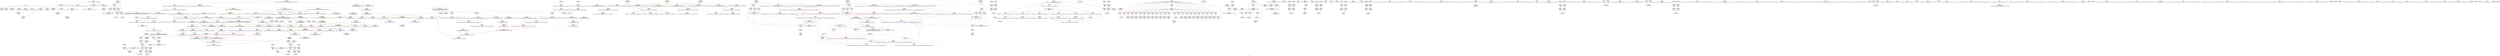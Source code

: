 digraph "SVFG" {
	label="SVFG";

	Node0x5639f82b1b30 [shape=record,color=grey,label="{NodeID: 0\nNullPtr}"];
	Node0x5639f82b1b30 -> Node0x5639f82e0990[style=solid];
	Node0x5639f82b1b30 -> Node0x5639f82e0a90[style=solid];
	Node0x5639f82b1b30 -> Node0x5639f82e0b60[style=solid];
	Node0x5639f82b1b30 -> Node0x5639f82e0c30[style=solid];
	Node0x5639f82b1b30 -> Node0x5639f82e0d00[style=solid];
	Node0x5639f82b1b30 -> Node0x5639f82e0dd0[style=solid];
	Node0x5639f82b1b30 -> Node0x5639f82f1c40[style=solid];
	Node0x5639f8305ff0 [shape=record,color=grey,label="{NodeID: 609\n463 = cmp(462, 116, )\n}"];
	Node0x5639f82efed0 [shape=record,color=red,label="{NodeID: 277\n403\<--402\n\<--first\n_Z5solvev\n}"];
	Node0x5639f82efed0 -> Node0x5639f82f3400[style=solid];
	Node0x5639f82e0530 [shape=record,color=black,label="{NodeID: 111\n96\<--95\nconv6\<--\n_Z4diffRNSt7__cxx1112basic_stringIcSt11char_traitsIcESaIcEEES5_\n}"];
	Node0x5639f82e0530 -> Node0x5639f83062f0[style=solid];
	Node0x5639f835a7d0 [shape=record,color=black,label="{NodeID: 886\n539 = PHI(219, 215, 217, )\n0th arg _ZSt4swapIcSt11char_traitsIcESaIcEEvRNSt7__cxx1112basic_stringIT_T0_T1_EES9_ }"];
	Node0x5639f835a7d0 -> Node0x5639f82f4030[style=solid];
	Node0x5639f82e52d0 [shape=record,color=red,label="{NodeID: 222\n203\<--189\n\<--__p.addr\n_ZNSt4pairIccEC2IiiLb1EEEOS_IT_T0_E\n}"];
	Node0x5639f82e52d0 -> Node0x5639f82e3b40[style=solid];
	Node0x5639f82e1720 [shape=record,color=green,label="{NodeID: 56\n229\<--230\nrc\<--rc_field_insensitive\n_Z5solvev\n|{|<s5>56|<s6>57}}"];
	Node0x5639f82e1720 -> Node0x5639f82e5950[style=solid];
	Node0x5639f82e1720 -> Node0x5639f82f2a40[style=solid];
	Node0x5639f82e1720 -> Node0x5639f82f3810[style=solid];
	Node0x5639f82e1720 -> Node0x5639f82f3a80[style=solid];
	Node0x5639f82e1720 -> Node0x5639f82f3cf0[style=solid];
	Node0x5639f82e1720:s5 -> Node0x5639f835a110[style=solid,color=red];
	Node0x5639f82e1720:s6 -> Node0x5639f835a110[style=solid,color=red];
	Node0x5639f83569c0 [shape=record,color=black,label="{NodeID: 831\n323 = PHI()\n}"];
	Node0x5639f83569c0 -> Node0x5639f82ef920[style=solid];
	Node0x5639f8327cc0 [shape=record,color=black,label="{NodeID: 665\nMR_8V_3 = PHI(MR_8V_4, MR_8V_2, )\npts\{63 \}\n}"];
	Node0x5639f8327cc0 -> Node0x5639f82e4500[style=dashed];
	Node0x5639f8327cc0 -> Node0x5639f82e45d0[style=dashed];
	Node0x5639f8327cc0 -> Node0x5639f82e46a0[style=dashed];
	Node0x5639f8327cc0 -> Node0x5639f82e4770[style=dashed];
	Node0x5639f8327cc0 -> Node0x5639f82e4840[style=dashed];
	Node0x5639f8327cc0 -> Node0x5639f82e4910[style=dashed];
	Node0x5639f8327cc0 -> Node0x5639f82f2080[style=dashed];
	Node0x5639f82f2cb0 [shape=record,color=blue,label="{NodeID: 333\n231\<--73\naux\<--\n_Z5solvev\n}"];
	Node0x5639f82f2cb0 -> Node0x5639f82f30c0[style=dashed];
	Node0x5639f82f2cb0 -> Node0x5639f82f3190[style=dashed];
	Node0x5639f82f2cb0 -> Node0x5639f82f3260[style=dashed];
	Node0x5639f82f2cb0 -> Node0x5639f83210b0[style=dashed];
	Node0x5639f82e8510 [shape=record,color=black,label="{NodeID: 167\n450\<--449\nconv120\<--\n_Z5solvev\n}"];
	Node0x5639f82e8510 -> Node0x5639f8305cf0[style=solid];
	Node0x5639f82d0700 [shape=record,color=green,label="{NodeID: 1\n7\<--1\n__dso_handle\<--dummyObj\nGlob }"];
	Node0x5639f8306170 [shape=record,color=grey,label="{NodeID: 610\n338 = cmp(332, 337, )\n}"];
	Node0x5639f82effa0 [shape=record,color=red,label="{NodeID: 278\n406\<--405\n\<--second\n_Z5solvev\n}"];
	Node0x5639f82effa0 -> Node0x5639f82f34d0[style=solid];
	Node0x5639f82e0600 [shape=record,color=black,label="{NodeID: 112\n101\<--100\nconv8\<--\n_Z4diffRNSt7__cxx1112basic_stringIcSt11char_traitsIcESaIcEEES5_\n}"];
	Node0x5639f835a9f0 [shape=record,color=black,label="{NodeID: 887\n540 = PHI(217, 217, 219, )\n1st arg _ZSt4swapIcSt11char_traitsIcESaIcEEvRNSt7__cxx1112basic_stringIT_T0_T1_EES9_ }"];
	Node0x5639f835a9f0 -> Node0x5639f82f4100[style=solid];
	Node0x5639f82e53a0 [shape=record,color=red,label="{NodeID: 223\n199\<--198\n\<--call\n_ZNSt4pairIccEC2IiiLb1EEEOS_IT_T0_E\n}"];
	Node0x5639f82e53a0 -> Node0x5639f82e5ee0[style=solid];
	Node0x5639f82e17f0 [shape=record,color=green,label="{NodeID: 57\n231\<--232\naux\<--aux_field_insensitive\n_Z5solvev\n}"];
	Node0x5639f82e17f0 -> Node0x5639f82ed9b0[style=solid];
	Node0x5639f82e17f0 -> Node0x5639f82eda40[style=solid];
	Node0x5639f82e17f0 -> Node0x5639f82f2cb0[style=solid];
	Node0x5639f82e17f0 -> Node0x5639f82f30c0[style=solid];
	Node0x5639f82e17f0 -> Node0x5639f82f3190[style=solid];
	Node0x5639f82e17f0 -> Node0x5639f82f3260[style=solid];
	Node0x5639f8356ac0 [shape=record,color=black,label="{NodeID: 832\n330 = PHI()\n}"];
	Node0x5639f8356ac0 -> Node0x5639f82ef9f0[style=solid];
	Node0x5639f83281c0 [shape=record,color=black,label="{NodeID: 666\nMR_61V_3 = PHI(MR_61V_4, MR_61V_2, )\npts\{234 \}\n}"];
	Node0x5639f83281c0 -> Node0x5639f82edb10[style=dashed];
	Node0x5639f83281c0 -> Node0x5639f82edbe0[style=dashed];
	Node0x5639f83281c0 -> Node0x5639f82edcb0[style=dashed];
	Node0x5639f83281c0 -> Node0x5639f82edd80[style=dashed];
	Node0x5639f83281c0 -> Node0x5639f82ede50[style=dashed];
	Node0x5639f83281c0 -> Node0x5639f82edf20[style=dashed];
	Node0x5639f83281c0 -> Node0x5639f82edff0[style=dashed];
	Node0x5639f83281c0 -> Node0x5639f82ee0c0[style=dashed];
	Node0x5639f83281c0 -> Node0x5639f82ee190[style=dashed];
	Node0x5639f83281c0 -> Node0x5639f82ee260[style=dashed];
	Node0x5639f83281c0 -> Node0x5639f82ee330[style=dashed];
	Node0x5639f83281c0 -> Node0x5639f82ee400[style=dashed];
	Node0x5639f83281c0 -> Node0x5639f82ee4d0[style=dashed];
	Node0x5639f83281c0 -> Node0x5639f82ee5a0[style=dashed];
	Node0x5639f83281c0 -> Node0x5639f82ee670[style=dashed];
	Node0x5639f83281c0 -> Node0x5639f82ee740[style=dashed];
	Node0x5639f83281c0 -> Node0x5639f82ee810[style=dashed];
	Node0x5639f83281c0 -> Node0x5639f82ee8e0[style=dashed];
	Node0x5639f83281c0 -> Node0x5639f82ee9b0[style=dashed];
	Node0x5639f83281c0 -> Node0x5639f82eea80[style=dashed];
	Node0x5639f83281c0 -> Node0x5639f82eeb50[style=dashed];
	Node0x5639f83281c0 -> Node0x5639f82eec20[style=dashed];
	Node0x5639f83281c0 -> Node0x5639f82eecf0[style=dashed];
	Node0x5639f83281c0 -> Node0x5639f82f3e90[style=dashed];
	Node0x5639f82f2d80 [shape=record,color=blue,label="{NodeID: 334\n233\<--73\ni\<--\n_Z5solvev\n}"];
	Node0x5639f82f2d80 -> Node0x5639f83281c0[style=dashed];
	Node0x5639f82e85e0 [shape=record,color=black,label="{NodeID: 168\n477\<--476\n\<--tobool\n_Z5solvev\n}"];
	Node0x5639f82d0790 [shape=record,color=green,label="{NodeID: 2\n8\<--1\n_ZSt3cin\<--dummyObj\nGlob }"];
	Node0x5639f83062f0 [shape=record,color=grey,label="{NodeID: 611\n97 = cmp(90, 96, )\n}"];
	Node0x5639f82f0070 [shape=record,color=red,label="{NodeID: 279\n411\<--410\n\<--call93\n_Z5solvev\n}"];
	Node0x5639f82f0070 -> Node0x5639f82f35a0[style=solid];
	Node0x5639f82e06d0 [shape=record,color=black,label="{NodeID: 113\n105\<--104\nconv10\<--\n_Z4diffRNSt7__cxx1112basic_stringIcSt11char_traitsIcESaIcEEES5_\n}"];
	Node0x5639f835abb0 [shape=record,color=black,label="{NodeID: 888\n666 = PHI(164, )\n0th arg _ZNSt4pairIiiEC2IiiLb1EEEOT_OT0_ }"];
	Node0x5639f835abb0 -> Node0x5639f82f4e00[style=solid];
	Node0x5639f832c230 [shape=record,color=yellow,style=double,label="{NodeID: 722\n92V_1 = ENCHI(MR_92V_0)\npts\{588 \}\nFun[main]}"];
	Node0x5639f832c230 -> Node0x5639f82f0ca0[style=dashed];
	Node0x5639f82e5470 [shape=record,color=red,label="{NodeID: 224\n206\<--205\n\<--call4\n_ZNSt4pairIccEC2IiiLb1EEEOS_IT_T0_E\n}"];
	Node0x5639f82e5470 -> Node0x5639f82e5fb0[style=solid];
	Node0x5639f82e18c0 [shape=record,color=green,label="{NodeID: 58\n233\<--234\ni\<--i_field_insensitive\n_Z5solvev\n}"];
	Node0x5639f82e18c0 -> Node0x5639f82edb10[style=solid];
	Node0x5639f82e18c0 -> Node0x5639f82edbe0[style=solid];
	Node0x5639f82e18c0 -> Node0x5639f82edcb0[style=solid];
	Node0x5639f82e18c0 -> Node0x5639f82edd80[style=solid];
	Node0x5639f82e18c0 -> Node0x5639f82ede50[style=solid];
	Node0x5639f82e18c0 -> Node0x5639f82edf20[style=solid];
	Node0x5639f82e18c0 -> Node0x5639f82edff0[style=solid];
	Node0x5639f82e18c0 -> Node0x5639f82ee0c0[style=solid];
	Node0x5639f82e18c0 -> Node0x5639f82ee190[style=solid];
	Node0x5639f82e18c0 -> Node0x5639f82ee260[style=solid];
	Node0x5639f82e18c0 -> Node0x5639f82ee330[style=solid];
	Node0x5639f82e18c0 -> Node0x5639f82ee400[style=solid];
	Node0x5639f82e18c0 -> Node0x5639f82ee4d0[style=solid];
	Node0x5639f82e18c0 -> Node0x5639f82ee5a0[style=solid];
	Node0x5639f82e18c0 -> Node0x5639f82ee670[style=solid];
	Node0x5639f82e18c0 -> Node0x5639f82ee740[style=solid];
	Node0x5639f82e18c0 -> Node0x5639f82ee810[style=solid];
	Node0x5639f82e18c0 -> Node0x5639f82ee8e0[style=solid];
	Node0x5639f82e18c0 -> Node0x5639f82ee9b0[style=solid];
	Node0x5639f82e18c0 -> Node0x5639f82eea80[style=solid];
	Node0x5639f82e18c0 -> Node0x5639f82eeb50[style=solid];
	Node0x5639f82e18c0 -> Node0x5639f82eec20[style=solid];
	Node0x5639f82e18c0 -> Node0x5639f82eecf0[style=solid];
	Node0x5639f82e18c0 -> Node0x5639f82f2d80[style=solid];
	Node0x5639f82e18c0 -> Node0x5639f82f3e90[style=solid];
	Node0x5639f8356bc0 [shape=record,color=black,label="{NodeID: 833\n94 = PHI()\n}"];
	Node0x5639f8356bc0 -> Node0x5639f82e4ab0[style=solid];
	Node0x5639f7f54690 [shape=record,color=yellow,style=double,label="{NodeID: 667\n47V_1 = ENCHI(MR_47V_0)\npts\{214 \}\nFun[_Z5solvev]}"];
	Node0x5639f7f54690 -> Node0x5639f82e5540[style=dashed];
	Node0x5639f82f2e50 [shape=record,color=blue,label="{NodeID: 335\n235\<--116\ncleanup.dest.slot\<--\n_Z5solvev\n}"];
	Node0x5639f82f2e50 -> Node0x5639f83215b0[style=dashed];
	Node0x5639f82e86b0 [shape=record,color=black,label="{NodeID: 169\n484\<--483\n\<--tobool134\n_Z5solvev\n}"];
	Node0x5639f82d0a40 [shape=record,color=green,label="{NodeID: 3\n9\<--1\n_ZSt4cout\<--dummyObj\nGlob }"];
	Node0x5639f8306470 [shape=record,color=grey,label="{NodeID: 612\n314 = cmp(308, 313, )\n}"];
	Node0x5639f82f0140 [shape=record,color=red,label="{NodeID: 280\n418\<--417\n\<--call97\n_Z5solvev\n}"];
	Node0x5639f82f0140 -> Node0x5639f82e7dc0[style=solid];
	Node0x5639f82e07a0 [shape=record,color=black,label="{NodeID: 114\n53\<--131\n_Z4diffRNSt7__cxx1112basic_stringIcSt11char_traitsIcESaIcEEES5__ret\<--\n_Z4diffRNSt7__cxx1112basic_stringIcSt11char_traitsIcESaIcEEES5_\n|{<s0>50}}"];
	Node0x5639f82e07a0:s0 -> Node0x5639f8358b80[style=solid,color=blue];
	Node0x5639f835acc0 [shape=record,color=black,label="{NodeID: 889\n667 = PHI(173, )\n1st arg _ZNSt4pairIiiEC2IiiLb1EEEOT_OT0_ }"];
	Node0x5639f835acc0 -> Node0x5639f82f4ed0[style=solid];
	Node0x5639f82e5540 [shape=record,color=red,label="{NodeID: 225\n265\<--213\n\<--l\n_Z5solvev\n}"];
	Node0x5639f82e5540 -> Node0x5639f83065f0[style=solid];
	Node0x5639f82e1990 [shape=record,color=green,label="{NodeID: 59\n235\<--236\ncleanup.dest.slot\<--cleanup.dest.slot_field_insensitive\n_Z5solvev\n}"];
	Node0x5639f82e1990 -> Node0x5639f82eedc0[style=solid];
	Node0x5639f82e1990 -> Node0x5639f82f2e50[style=solid];
	Node0x5639f82e1990 -> Node0x5639f82f3dc0[style=solid];
	Node0x5639f82e1990 -> Node0x5639f82f3f60[style=solid];
	Node0x5639f8356cc0 [shape=record,color=black,label="{NodeID: 834\n102 = PHI()\n|{<s0>8}}"];
	Node0x5639f8356cc0:s0 -> Node0x5639f835b100[style=solid,color=red];
	Node0x5639f801aea0 [shape=record,color=yellow,style=double,label="{NodeID: 668\n49V_1 = ENCHI(MR_49V_0)\npts\{222 \}\nFun[_Z5solvev]}"];
	Node0x5639f801aea0 -> Node0x5639f82f2f20[style=dashed];
	Node0x5639f82f2f20 [shape=record,color=blue,label="{NodeID: 336\n221\<--352\nexn.slot\<--\n_Z5solvev\n}"];
	Node0x5639f82f2f20 -> Node0x5639f82e5610[style=dashed];
	Node0x5639f82e8780 [shape=record,color=black,label="{NodeID: 170\n491\<--490\n\<--tobool138\n_Z5solvev\n}"];
	Node0x5639f82d0ad0 [shape=record,color=green,label="{NodeID: 4\n10\<--1\n.str\<--dummyObj\nGlob }"];
	Node0x5639f83065f0 [shape=record,color=grey,label="{NodeID: 613\n266 = cmp(264, 265, )\n}"];
	Node0x5639f82f0210 [shape=record,color=red,label="{NodeID: 281\n427\<--426\n\<--call104\n_Z5solvev\n}"];
	Node0x5639f82f0210 -> Node0x5639f82e8030[style=solid];
	Node0x5639f82e5ad0 [shape=record,color=black,label="{NodeID: 115\n158\<--141\n\<--retval\n_ZSt9make_pairIRcS0_ESt4pairINSt17__decay_and_stripIT_E6__typeENS2_IT0_E6__typeEEOS3_OS6_\n}"];
	Node0x5639f82e5ad0 -> Node0x5639f82e4df0[style=solid];
	Node0x5639f835add0 [shape=record,color=black,label="{NodeID: 890\n668 = PHI(177, )\n2nd arg _ZNSt4pairIiiEC2IiiLb1EEEOT_OT0_ }"];
	Node0x5639f835add0 -> Node0x5639f82f4fa0[style=solid];
	Node0x5639f82e5610 [shape=record,color=red,label="{NodeID: 226\n512\<--221\nexn\<--exn.slot\n_Z5solvev\n}"];
	Node0x5639f82e1a60 [shape=record,color=green,label="{NodeID: 60\n237\<--238\nd\<--d_field_insensitive\n_Z5solvev\n}"];
	Node0x5639f82e1a60 -> Node0x5639f82e6080[style=solid];
	Node0x5639f82e1a60 -> Node0x5639f82e3c10[style=solid];
	Node0x5639f82e1a60 -> Node0x5639f82e3ce0[style=solid];
	Node0x5639f8356dc0 [shape=record,color=black,label="{NodeID: 835\n106 = PHI()\n|{<s0>8}}"];
	Node0x5639f8356dc0:s0 -> Node0x5639f8354b00[style=solid,color=red];
	Node0x5639f8329160 [shape=record,color=yellow,style=double,label="{NodeID: 669\n51V_1 = ENCHI(MR_51V_0)\npts\{224 \}\nFun[_Z5solvev]}"];
	Node0x5639f8329160 -> Node0x5639f82f2ff0[style=dashed];
	Node0x5639f82f2ff0 [shape=record,color=blue,label="{NodeID: 337\n223\<--354\nehselector.slot\<--\n_Z5solvev\n}"];
	Node0x5639f82f2ff0 -> Node0x5639f82e56e0[style=dashed];
	Node0x5639f82e8850 [shape=record,color=black,label="{NodeID: 171\n584\<--618\nmain_ret\<--\nmain\n}"];
	Node0x5639f82d0b60 [shape=record,color=green,label="{NodeID: 5\n12\<--1\n.str.1\<--dummyObj\nGlob }"];
	Node0x5639f8306770 [shape=record,color=grey,label="{NodeID: 614\n372 = cmp(366, 371, )\n}"];
	Node0x5639f82f02e0 [shape=record,color=red,label="{NodeID: 282\n440\<--439\n\<--call112\n_Z5solvev\n}"];
	Node0x5639f82f02e0 -> Node0x5639f82e82a0[style=solid];
	Node0x5639f82e5ba0 [shape=record,color=black,label="{NodeID: 116\n138\<--159\n_ZSt9make_pairIRcS0_ESt4pairINSt17__decay_and_stripIT_E6__typeENS2_IT0_E6__typeEEOS3_OS6__ret\<--\n_ZSt9make_pairIRcS0_ESt4pairINSt17__decay_and_stripIT_E6__typeENS2_IT0_E6__typeEEOS3_OS6_\n|{<s0>8}}"];
	Node0x5639f82e5ba0:s0 -> Node0x5639f8356f50[style=solid,color=blue];
	Node0x5639f835aee0 [shape=record,color=black,label="{NodeID: 891\n185 = PHI(56, )\n0th arg _ZNSt4pairIccEC2IiiLb1EEEOS_IT_T0_E }"];
	Node0x5639f835aee0 -> Node0x5639f82f2700[style=solid];
	Node0x5639f82e56e0 [shape=record,color=red,label="{NodeID: 227\n513\<--223\nsel\<--ehselector.slot\n_Z5solvev\n}"];
	Node0x5639f82e1b30 [shape=record,color=green,label="{NodeID: 61\n239\<--240\nc1\<--c1_field_insensitive\n_Z5solvev\n}"];
	Node0x5639f82e1b30 -> Node0x5639f82eee90[style=solid];
	Node0x5639f82e1b30 -> Node0x5639f82eef60[style=solid];
	Node0x5639f82e1b30 -> Node0x5639f82f3400[style=solid];
	Node0x5639f8356f50 [shape=record,color=black,label="{NodeID: 836\n107 = PHI(138, )\n}"];
	Node0x5639f8356f50 -> Node0x5639f82f1fb0[style=solid];
	Node0x5639f82f30c0 [shape=record,color=blue,label="{NodeID: 338\n231\<--116\naux\<--\n_Z5solvev\n}"];
	Node0x5639f82f30c0 -> Node0x5639f82ed9b0[style=dashed];
	Node0x5639f82f30c0 -> Node0x5639f82eda40[style=dashed];
	Node0x5639f82f30c0 -> Node0x5639f83210b0[style=dashed];
	Node0x5639f82e8920 [shape=record,color=black,label="{NodeID: 172\n625\<--630\n_ZSt7forwardIRcEOT_RNSt16remove_referenceIS1_E4typeE_ret\<--\n_ZSt7forwardIRcEOT_RNSt16remove_referenceIS1_E4typeE\n|{<s0>11|<s1>12|<s2>76|<s3>77}}"];
	Node0x5639f82e8920:s0 -> Node0x5639f8357300[style=solid,color=blue];
	Node0x5639f82e8920:s1 -> Node0x5639f8357560[style=solid,color=blue];
	Node0x5639f82e8920:s2 -> Node0x5639f8359b50[style=solid,color=blue];
	Node0x5639f82e8920:s3 -> Node0x5639f8359d50[style=solid,color=blue];
	Node0x5639f82ddb10 [shape=record,color=green,label="{NodeID: 6\n14\<--1\n.str.2\<--dummyObj\nGlob }"];
	Node0x5639f83068f0 [shape=record,color=grey,label="{NodeID: 615\n601 = cmp(599, 600, )\n}"];
	Node0x5639f82f03b0 [shape=record,color=red,label="{NodeID: 283\n449\<--448\n\<--call119\n_Z5solvev\n}"];
	Node0x5639f82f03b0 -> Node0x5639f82e8510[style=solid];
	Node0x5639f82e5c70 [shape=record,color=black,label="{NodeID: 117\n181\<--164\n\<--retval\n_ZSt9make_pairIiiESt4pairINSt17__decay_and_stripIT_E6__typeENS1_IT0_E6__typeEEOS2_OS5_\n}"];
	Node0x5639f82e5c70 -> Node0x5639f82e5060[style=solid];
	Node0x5639f835aff0 [shape=record,color=black,label="{NodeID: 892\n186 = PHI(64, )\n1st arg _ZNSt4pairIccEC2IiiLb1EEEOS_IT_T0_E }"];
	Node0x5639f835aff0 -> Node0x5639f82f27d0[style=solid];
	Node0x5639f82e57b0 [shape=record,color=red,label="{NodeID: 228\n475\<--225\n\<--ra\n_Z5solvev\n}"];
	Node0x5639f82e57b0 -> Node0x5639f8307370[style=solid];
	Node0x5639f82e1c00 [shape=record,color=green,label="{NodeID: 62\n241\<--242\nc2\<--c2_field_insensitive\n_Z5solvev\n}"];
	Node0x5639f82e1c00 -> Node0x5639f82ef030[style=solid];
	Node0x5639f82e1c00 -> Node0x5639f82ef100[style=solid];
	Node0x5639f82e1c00 -> Node0x5639f82f34d0[style=solid];
	Node0x5639f8357090 [shape=record,color=black,label="{NodeID: 837\n417 = PHI()\n}"];
	Node0x5639f8357090 -> Node0x5639f82f0140[style=solid];
	Node0x5639f82f3190 [shape=record,color=blue,label="{NodeID: 339\n231\<--394\naux\<--\n_Z5solvev\n}"];
	Node0x5639f82f3190 -> Node0x5639f82ed9b0[style=dashed];
	Node0x5639f82f3190 -> Node0x5639f82eda40[style=dashed];
	Node0x5639f82f3190 -> Node0x5639f83210b0[style=dashed];
	Node0x5639f82e89f0 [shape=record,color=black,label="{NodeID: 173\n646\<--645\n\<--this1\n_ZNSt4pairIccEC2IRcS2_Lb1EEEOT_OT0_\n}"];
	Node0x5639f82ddba0 [shape=record,color=green,label="{NodeID: 7\n16\<--1\n.str.3\<--dummyObj\nGlob }"];
	Node0x5639f8306a70 [shape=record,color=grey,label="{NodeID: 616\n490 = cmp(489, 73, )\n}"];
	Node0x5639f8306a70 -> Node0x5639f82e8780[style=solid];
	Node0x5639f82f0480 [shape=record,color=red,label="{NodeID: 284\n547\<--541\n\<--__lhs.addr\n_ZSt4swapIcSt11char_traitsIcESaIcEEvRNSt7__cxx1112basic_stringIT_T0_T1_EES9_\n}"];
	Node0x5639f82e5d40 [shape=record,color=black,label="{NodeID: 118\n161\<--182\n_ZSt9make_pairIiiESt4pairINSt17__decay_and_stripIT_E6__typeENS1_IT0_E6__typeEEOS2_OS5__ret\<--\n_ZSt9make_pairIiiESt4pairINSt17__decay_and_stripIT_E6__typeENS1_IT0_E6__typeEEOS2_OS5_\n|{<s0>9}}"];
	Node0x5639f82e5d40:s0 -> Node0x5639f8356580[style=solid,color=blue];
	Node0x5639f835b100 [shape=record,color=black,label="{NodeID: 893\n139 = PHI(102, )\n0th arg _ZSt9make_pairIRcS0_ESt4pairINSt17__decay_and_stripIT_E6__typeENS2_IT0_E6__typeEEOS3_OS6_ }"];
	Node0x5639f835b100 -> Node0x5639f82f23c0[style=solid];
	Node0x5639f82e5880 [shape=record,color=red,label="{NodeID: 229\n482\<--227\n\<--rb\n_Z5solvev\n}"];
	Node0x5639f82e5880 -> Node0x5639f8307670[style=solid];
	Node0x5639f82e1cd0 [shape=record,color=green,label="{NodeID: 63\n243\<--244\nc3\<--c3_field_insensitive\n_Z5solvev\n}"];
	Node0x5639f82e1cd0 -> Node0x5639f82f35a0[style=solid];
	Node0x5639f8357160 [shape=record,color=black,label="{NodeID: 838\n426 = PHI()\n}"];
	Node0x5639f8357160 -> Node0x5639f82f0210[style=solid];
	Node0x5639f82f3260 [shape=record,color=blue,label="{NodeID: 340\n231\<--73\naux\<--\n_Z5solvev\n}"];
	Node0x5639f82f3260 -> Node0x5639f82ed9b0[style=dashed];
	Node0x5639f82f3260 -> Node0x5639f82eda40[style=dashed];
	Node0x5639f82f3260 -> Node0x5639f83210b0[style=dashed];
	Node0x5639f82e8ac0 [shape=record,color=black,label="{NodeID: 174\n658\<--663\n_ZSt7forwardIiEOT_RNSt16remove_referenceIS0_E4typeE_ret\<--\n_ZSt7forwardIiEOT_RNSt16remove_referenceIS0_E4typeE\n|{<s0>14|<s1>15|<s2>17|<s3>18|<s4>78|<s5>79}}"];
	Node0x5639f82e8ac0:s0 -> Node0x5639f83576a0[style=solid,color=blue];
	Node0x5639f82e8ac0:s1 -> Node0x5639f83577b0[style=solid,color=blue];
	Node0x5639f82e8ac0:s2 -> Node0x5639f83578c0[style=solid,color=blue];
	Node0x5639f82e8ac0:s3 -> Node0x5639f83579d0[style=solid,color=blue];
	Node0x5639f82e8ac0:s4 -> Node0x5639f8359e90[style=solid,color=blue];
	Node0x5639f82e8ac0:s5 -> Node0x5639f8359fd0[style=solid,color=blue];
	Node0x5639f82ddc30 [shape=record,color=green,label="{NodeID: 8\n18\<--1\n.str.4\<--dummyObj\nGlob }"];
	Node0x5639f8306bf0 [shape=record,color=grey,label="{NodeID: 617\n278 = cmp(272, 277, )\n}"];
	Node0x5639f82f0550 [shape=record,color=red,label="{NodeID: 285\n548\<--543\n\<--__rhs.addr\n_ZSt4swapIcSt11char_traitsIcESaIcEEvRNSt7__cxx1112basic_stringIT_T0_T1_EES9_\n}"];
	Node0x5639f82e5e10 [shape=record,color=black,label="{NodeID: 119\n194\<--193\n\<--this1\n_ZNSt4pairIccEC2IiiLb1EEEOS_IT_T0_E\n}"];
	Node0x5639f82e5950 [shape=record,color=red,label="{NodeID: 230\n489\<--229\n\<--rc\n_Z5solvev\n}"];
	Node0x5639f82e5950 -> Node0x5639f8306a70[style=solid];
	Node0x5639f82e1da0 [shape=record,color=green,label="{NodeID: 64\n246\<--247\n_ZNSirsERi\<--_ZNSirsERi_field_insensitive\n}"];
	Node0x5639f8357230 [shape=record,color=black,label="{NodeID: 839\n439 = PHI()\n}"];
	Node0x5639f8357230 -> Node0x5639f82f02e0[style=solid];
	Node0x5639f82f3330 [shape=record,color=blue,label="{NodeID: 341\n400\<--399\n\<--call90\n_Z5solvev\n}"];
	Node0x5639f82f3330 -> Node0x5639f8321ab0[style=dashed];
	Node0x5639f82e8b90 [shape=record,color=black,label="{NodeID: 175\n679\<--678\n\<--this1\n_ZNSt4pairIiiEC2IiiLb1EEEOT_OT0_\n}"];
	Node0x5639f82ddcc0 [shape=record,color=green,label="{NodeID: 9\n20\<--1\n.str.5\<--dummyObj\nGlob }"];
	Node0x5639f8306d70 [shape=record,color=grey,label="{NodeID: 618\n302 = cmp(296, 301, )\n}"];
	Node0x5639f82f0620 [shape=record,color=red,label="{NodeID: 286\n564\<--556\n\<--__a.addr\n_ZSt4swapIiENSt9enable_ifIXsr6__and_ISt6__not_ISt15__is_tuple_likeIT_EESt21is_move_constructibleIS3_ESt18is_move_assignableIS3_EEE5valueEvE4typeERS3_SC_\n|{<s0>67}}"];
	Node0x5639f82f0620:s0 -> Node0x5639f8355280[style=solid,color=red];
	Node0x5639f82e5ee0 [shape=record,color=black,label="{NodeID: 120\n200\<--199\nconv\<--\n_ZNSt4pairIccEC2IiiLb1EEEOS_IT_T0_E\n}"];
	Node0x5639f82e5ee0 -> Node0x5639f82f28a0[style=solid];
	Node0x5639f82ed9b0 [shape=record,color=red,label="{NodeID: 231\n462\<--231\n\<--aux\n_Z5solvev\n}"];
	Node0x5639f82ed9b0 -> Node0x5639f8305ff0[style=solid];
	Node0x5639f82e1ea0 [shape=record,color=green,label="{NodeID: 65\n249\<--250\n_ZNSt7__cxx1112basic_stringIcSt11char_traitsIcESaIcEEC1Ev\<--_ZNSt7__cxx1112basic_stringIcSt11char_traitsIcESaIcEEC1Ev_field_insensitive\n}"];
	Node0x5639f8357300 [shape=record,color=black,label="{NodeID: 840\n150 = PHI(625, )\n|{<s0>13}}"];
	Node0x5639f8357300:s0 -> Node0x5639f8355520[style=solid,color=red];
	Node0x5639f82f3400 [shape=record,color=blue,label="{NodeID: 342\n239\<--403\nc1\<--\n_Z5solvev\n}"];
	Node0x5639f82f3400 -> Node0x5639f82eee90[style=dashed];
	Node0x5639f82f3400 -> Node0x5639f82eef60[style=dashed];
	Node0x5639f82f3400 -> Node0x5639f8321fb0[style=dashed];
	Node0x5639f82e8c60 [shape=record,color=black,label="{NodeID: 176\n694\<--699\n_ZSt4moveIRiEONSt16remove_referenceIT_E4typeEOS2__ret\<--\n_ZSt4moveIRiEONSt16remove_referenceIT_E4typeEOS2_\n|{<s0>67|<s1>68|<s2>69}}"];
	Node0x5639f82e8c60:s0 -> Node0x5639f8359260[style=solid,color=blue];
	Node0x5639f82e8c60:s1 -> Node0x5639f8359490[style=solid,color=blue];
	Node0x5639f82e8c60:s2 -> Node0x5639f83595d0[style=solid,color=blue];
	Node0x5639f82ddd50 [shape=record,color=green,label="{NodeID: 10\n22\<--1\n.str.6\<--dummyObj\nGlob }"];
	Node0x5639f8306ef0 [shape=record,color=grey,label="{NodeID: 619\n326 = cmp(320, 325, )\n}"];
	Node0x5639f82f06f0 [shape=record,color=red,label="{NodeID: 287\n573\<--556\n\<--__a.addr\n_ZSt4swapIiENSt9enable_ifIXsr6__and_ISt6__not_ISt15__is_tuple_likeIT_EESt21is_move_constructibleIS3_ESt18is_move_assignableIS3_EEE5valueEvE4typeERS3_SC_\n}"];
	Node0x5639f82f06f0 -> Node0x5639f82f4440[style=solid];
	Node0x5639f82e5fb0 [shape=record,color=black,label="{NodeID: 121\n207\<--206\nconv5\<--\n_ZNSt4pairIccEC2IiiLb1EEEOS_IT_T0_E\n}"];
	Node0x5639f82e5fb0 -> Node0x5639f82f2970[style=solid];
	Node0x5639f82eda40 [shape=record,color=red,label="{NodeID: 232\n469\<--231\n\<--aux\n_Z5solvev\n}"];
	Node0x5639f82eda40 -> Node0x5639f8307070[style=solid];
	Node0x5639f82e1fa0 [shape=record,color=green,label="{NodeID: 66\n254\<--255\n_ZStrsIcSt11char_traitsIcESaIcEERSt13basic_istreamIT_T0_ES7_RNSt7__cxx1112basic_stringIS4_S5_T1_EE\<--_ZStrsIcSt11char_traitsIcESaIcEERSt13basic_istreamIT_T0_ES7_RNSt7__cxx1112basic_stringIS4_S5_T1_EE_field_insensitive\n}"];
	Node0x5639f8357560 [shape=record,color=black,label="{NodeID: 841\n154 = PHI(625, )\n|{<s0>13}}"];
	Node0x5639f8357560:s0 -> Node0x5639f8355630[style=solid,color=red];
	Node0x5639f82f34d0 [shape=record,color=blue,label="{NodeID: 343\n241\<--406\nc2\<--\n_Z5solvev\n}"];
	Node0x5639f82f34d0 -> Node0x5639f82ef030[style=dashed];
	Node0x5639f82f34d0 -> Node0x5639f82ef100[style=dashed];
	Node0x5639f82f34d0 -> Node0x5639f83224b0[style=dashed];
	Node0x5639f82e8d30 [shape=record,color=purple,label="{NodeID: 177\n35\<--4\n\<--_ZStL8__ioinit\n__cxx_global_var_init\n}"];
	Node0x5639f82dde50 [shape=record,color=green,label="{NodeID: 11\n25\<--1\n\<--dummyObj\nCan only get source location for instruction, argument, global var or function.}"];
	Node0x5639f8307070 [shape=record,color=grey,label="{NodeID: 620\n470 = cmp(469, 394, )\n}"];
	Node0x5639f82f07c0 [shape=record,color=red,label="{NodeID: 288\n570\<--558\n\<--__b.addr\n_ZSt4swapIiENSt9enable_ifIXsr6__and_ISt6__not_ISt15__is_tuple_likeIT_EESt21is_move_constructibleIS3_ESt18is_move_assignableIS3_EEE5valueEvE4typeERS3_SC_\n|{<s0>68}}"];
	Node0x5639f82f07c0:s0 -> Node0x5639f8355280[style=solid,color=red];
	Node0x5639f82e6080 [shape=record,color=black,label="{NodeID: 122\n400\<--237\n\<--d\n_Z5solvev\n}"];
	Node0x5639f82e6080 -> Node0x5639f82f3330[style=solid];
	Node0x5639f82edb10 [shape=record,color=red,label="{NodeID: 233\n264\<--233\n\<--i\n_Z5solvev\n}"];
	Node0x5639f82edb10 -> Node0x5639f83065f0[style=solid];
	Node0x5639f82e20a0 [shape=record,color=green,label="{NodeID: 67\n342\<--343\n_ZStlsISt11char_traitsIcEERSt13basic_ostreamIcT_ES5_PKc\<--_ZStlsISt11char_traitsIcEERSt13basic_ostreamIcT_ES5_PKc_field_insensitive\n}"];
	Node0x5639f83576a0 [shape=record,color=black,label="{NodeID: 842\n173 = PHI(658, )\n|{<s0>16}}"];
	Node0x5639f83576a0:s0 -> Node0x5639f835acc0[style=solid,color=red];
	Node0x5639f82f35a0 [shape=record,color=blue,label="{NodeID: 344\n243\<--411\nc3\<--\n_Z5solvev\n}"];
	Node0x5639f82f35a0 -> Node0x5639f83229b0[style=dashed];
	Node0x5639f82e8e00 [shape=record,color=purple,label="{NodeID: 178\n340\<--10\n\<--.str\n_Z5solvev\n}"];
	Node0x5639f82ddf50 [shape=record,color=green,label="{NodeID: 12\n73\<--1\n\<--dummyObj\nCan only get source location for instruction, argument, global var or function.}"];
	Node0x5639f83071f0 [shape=record,color=grey,label="{NodeID: 621\n389 = cmp(383, 388, )\n}"];
	Node0x5639f82f0890 [shape=record,color=red,label="{NodeID: 289\n577\<--558\n\<--__b.addr\n_ZSt4swapIiENSt9enable_ifIXsr6__and_ISt6__not_ISt15__is_tuple_likeIT_EESt21is_move_constructibleIS3_ESt18is_move_assignableIS3_EEE5valueEvE4typeERS3_SC_\n}"];
	Node0x5639f82f0890 -> Node0x5639f82f4510[style=solid];
	Node0x5639f82e6150 [shape=record,color=black,label="{NodeID: 123\n269\<--268\nconv\<--\n_Z5solvev\n}"];
	Node0x5639f82edbe0 [shape=record,color=red,label="{NodeID: 234\n268\<--233\n\<--i\n_Z5solvev\n}"];
	Node0x5639f82edbe0 -> Node0x5639f82e6150[style=solid];
	Node0x5639f82e21a0 [shape=record,color=green,label="{NodeID: 68\n345\<--346\n_ZSt4endlIcSt11char_traitsIcEERSt13basic_ostreamIT_T0_ES6_\<--_ZSt4endlIcSt11char_traitsIcEERSt13basic_ostreamIT_T0_ES6__field_insensitive\n}"];
	Node0x5639f83577b0 [shape=record,color=black,label="{NodeID: 843\n177 = PHI(658, )\n|{<s0>16}}"];
	Node0x5639f83577b0:s0 -> Node0x5639f835add0[style=solid,color=red];
	Node0x5639f82f3670 [shape=record,color=blue,label="{NodeID: 345\n225\<--116\nra\<--\n_Z5solvev\n}"];
	Node0x5639f82f3670 -> Node0x5639f831f2b0[style=dashed];
	Node0x5639f82e8ed0 [shape=record,color=purple,label="{NodeID: 179\n478\<--12\n\<--.str.1\n_Z5solvev\n}"];
	Node0x5639f82e8ed0 -> Node0x5639f82eceb0[style=solid];
	Node0x5639f82de050 [shape=record,color=green,label="{NodeID: 13\n116\<--1\n\<--dummyObj\nCan only get source location for instruction, argument, global var or function.}"];
	Node0x5639f8307370 [shape=record,color=grey,label="{NodeID: 622\n476 = cmp(475, 73, )\n}"];
	Node0x5639f8307370 -> Node0x5639f82e85e0[style=solid];
	Node0x5639f82f0960 [shape=record,color=red,label="{NodeID: 290\n568\<--565\n\<--call\n_ZSt4swapIiENSt9enable_ifIXsr6__and_ISt6__not_ISt15__is_tuple_likeIT_EESt21is_move_constructibleIS3_ESt18is_move_assignableIS3_EEE5valueEvE4typeERS3_SC_\n}"];
	Node0x5639f82f0960 -> Node0x5639f82f4370[style=solid];
	Node0x5639f82e6220 [shape=record,color=black,label="{NodeID: 124\n272\<--271\nconv8\<--\n_Z5solvev\n}"];
	Node0x5639f82e6220 -> Node0x5639f8306bf0[style=solid];
	Node0x5639f82edcb0 [shape=record,color=red,label="{NodeID: 235\n273\<--233\n\<--i\n_Z5solvev\n}"];
	Node0x5639f82edcb0 -> Node0x5639f82e62f0[style=solid];
	Node0x5639f82e22a0 [shape=record,color=green,label="{NodeID: 69\n347\<--348\n_ZNSolsEPFRSoS_E\<--_ZNSolsEPFRSoS_E_field_insensitive\n}"];
	Node0x5639f83578c0 [shape=record,color=black,label="{NodeID: 844\n198 = PHI(658, )\n}"];
	Node0x5639f83578c0 -> Node0x5639f82e53a0[style=solid];
	Node0x5639f82f3740 [shape=record,color=blue,label="{NodeID: 346\n227\<--73\nrb\<--\n_Z5solvev\n}"];
	Node0x5639f82f3740 -> Node0x5639f831f7b0[style=dashed];
	Node0x5639f82e8fa0 [shape=record,color=purple,label="{NodeID: 180\n485\<--12\n\<--.str.1\n_Z5solvev\n}"];
	Node0x5639f82e8fa0 -> Node0x5639f82ed450[style=solid];
	Node0x5639f82de150 [shape=record,color=green,label="{NodeID: 14\n394\<--1\n\<--dummyObj\nCan only get source location for instruction, argument, global var or function.}"];
	Node0x5639f83074f0 [shape=record,color=grey,label="{NodeID: 623\n290 = cmp(284, 289, )\n}"];
	Node0x5639f82f0a30 [shape=record,color=red,label="{NodeID: 291\n572\<--571\n\<--call1\n_ZSt4swapIiENSt9enable_ifIXsr6__and_ISt6__not_ISt15__is_tuple_likeIT_EESt21is_move_constructibleIS3_ESt18is_move_assignableIS3_EEE5valueEvE4typeERS3_SC_\n}"];
	Node0x5639f82f0a30 -> Node0x5639f82f4440[style=solid];
	Node0x5639f82e62f0 [shape=record,color=black,label="{NodeID: 125\n274\<--273\nconv9\<--\n_Z5solvev\n}"];
	Node0x5639f82edd80 [shape=record,color=red,label="{NodeID: 236\n280\<--233\n\<--i\n_Z5solvev\n}"];
	Node0x5639f82edd80 -> Node0x5639f82e6490[style=solid];
	Node0x5639f82e23a0 [shape=record,color=green,label="{NodeID: 70\n357\<--358\n_ZNSt7__cxx1112basic_stringIcSt11char_traitsIcESaIcEED1Ev\<--_ZNSt7__cxx1112basic_stringIcSt11char_traitsIcESaIcEED1Ev_field_insensitive\n}"];
	Node0x5639f83579d0 [shape=record,color=black,label="{NodeID: 845\n205 = PHI(658, )\n}"];
	Node0x5639f83579d0 -> Node0x5639f82e5470[style=solid];
	Node0x5639f82f3810 [shape=record,color=blue,label="{NodeID: 347\n229\<--73\nrc\<--\n_Z5solvev\n}"];
	Node0x5639f82f3810 -> Node0x5639f831fcb0[style=dashed];
	Node0x5639f82e9070 [shape=record,color=purple,label="{NodeID: 181\n479\<--14\n\<--.str.2\n_Z5solvev\n}"];
	Node0x5639f82e9070 -> Node0x5639f82eceb0[style=solid];
	Node0x5639f82de250 [shape=record,color=green,label="{NodeID: 15\n593\<--1\n\<--dummyObj\nCan only get source location for instruction, argument, global var or function.}"];
	Node0x5639f8307670 [shape=record,color=grey,label="{NodeID: 624\n483 = cmp(482, 73, )\n}"];
	Node0x5639f8307670 -> Node0x5639f82e86b0[style=solid];
	Node0x5639f82f0b00 [shape=record,color=red,label="{NodeID: 292\n576\<--575\n\<--call2\n_ZSt4swapIiENSt9enable_ifIXsr6__and_ISt6__not_ISt15__is_tuple_likeIT_EESt21is_move_constructibleIS3_ESt18is_move_assignableIS3_EEE5valueEvE4typeERS3_SC_\n}"];
	Node0x5639f82f0b00 -> Node0x5639f82f4510[style=solid];
	Node0x5639f82e63c0 [shape=record,color=black,label="{NodeID: 126\n277\<--276\nconv12\<--\n_Z5solvev\n}"];
	Node0x5639f82e63c0 -> Node0x5639f8306bf0[style=solid];
	Node0x5639f82ede50 [shape=record,color=red,label="{NodeID: 237\n285\<--233\n\<--i\n_Z5solvev\n}"];
	Node0x5639f82ede50 -> Node0x5639f82e6630[style=solid];
	Node0x5639f82e24a0 [shape=record,color=green,label="{NodeID: 71\n376\<--377\n_ZSt4swapIcSt11char_traitsIcESaIcEEvRNSt7__cxx1112basic_stringIT_T0_T1_EES9_\<--_ZSt4swapIcSt11char_traitsIcESaIcEEvRNSt7__cxx1112basic_stringIT_T0_T1_EES9__field_insensitive\n}"];
	Node0x5639f8357b10 [shape=record,color=black,label="{NodeID: 846\n245 = PHI()\n}"];
	Node0x5639f8329b00 [shape=record,color=yellow,style=double,label="{NodeID: 680\n73V_1 = ENCHI(MR_73V_0)\npts\{2380000 \}\nFun[_Z5solvev]}"];
	Node0x5639f8329b00 -> Node0x5639f82efed0[style=dashed];
	Node0x5639f82f38e0 [shape=record,color=blue,label="{NodeID: 348\n225\<--73\nra\<--\n_Z5solvev\n}"];
	Node0x5639f82f38e0 -> Node0x5639f831f2b0[style=dashed];
	Node0x5639f82e9140 [shape=record,color=purple,label="{NodeID: 182\n486\<--14\n\<--.str.2\n_Z5solvev\n}"];
	Node0x5639f82e9140 -> Node0x5639f82ed450[style=solid];
	Node0x5639f82de350 [shape=record,color=green,label="{NodeID: 16\n4\<--6\n_ZStL8__ioinit\<--_ZStL8__ioinit_field_insensitive\nGlob }"];
	Node0x5639f82de350 -> Node0x5639f82e8d30[style=solid];
	Node0x5639f83077f0 [shape=record,color=grey,label="{NodeID: 625\n420 = cmp(414, 419, )\n}"];
	Node0x5639f82f0bd0 [shape=record,color=red,label="{NodeID: 293\n618\<--585\n\<--retval\nmain\n}"];
	Node0x5639f82f0bd0 -> Node0x5639f82e8850[style=solid];
	Node0x5639f82e6490 [shape=record,color=black,label="{NodeID: 127\n281\<--280\nconv14\<--\n_Z5solvev\n}"];
	Node0x5639f82edf20 [shape=record,color=red,label="{NodeID: 238\n292\<--233\n\<--i\n_Z5solvev\n}"];
	Node0x5639f82edf20 -> Node0x5639f82e67d0[style=solid];
	Node0x5639f82e25a0 [shape=record,color=green,label="{NodeID: 72\n466\<--467\n_ZSt4swapIiENSt9enable_ifIXsr6__and_ISt6__not_ISt15__is_tuple_likeIT_EESt21is_move_constructibleIS3_ESt18is_move_assignableIS3_EEE5valueEvE4typeERS3_SC_\<--_ZSt4swapIiENSt9enable_ifIXsr6__and_ISt6__not_ISt15__is_tuple_likeIT_EESt21is_move_constructibleIS3_ESt18is_move_assignableIS3_EEE5valueEvE4typeERS3_SC__field_insensitive\n}"];
	Node0x5639f8357be0 [shape=record,color=black,label="{NodeID: 847\n256 = PHI()\n}"];
	Node0x5639f8329be0 [shape=record,color=yellow,style=double,label="{NodeID: 681\n75V_1 = ENCHI(MR_75V_0)\npts\{2380001 \}\nFun[_Z5solvev]}"];
	Node0x5639f8329be0 -> Node0x5639f82effa0[style=dashed];
	Node0x5639f82f39b0 [shape=record,color=blue,label="{NodeID: 349\n227\<--116\nrb\<--\n_Z5solvev\n}"];
	Node0x5639f82f39b0 -> Node0x5639f831f7b0[style=dashed];
	Node0x5639f82e9210 [shape=record,color=purple,label="{NodeID: 183\n492\<--16\n\<--.str.3\n_Z5solvev\n}"];
	Node0x5639f82e9210 -> Node0x5639f82ec910[style=solid];
	Node0x5639f82de450 [shape=record,color=green,label="{NodeID: 17\n24\<--28\nllvm.global_ctors\<--llvm.global_ctors_field_insensitive\nGlob }"];
	Node0x5639f82de450 -> Node0x5639f82e9550[style=solid];
	Node0x5639f82de450 -> Node0x5639f82e9620[style=solid];
	Node0x5639f82de450 -> Node0x5639f82e96f0[style=solid];
	Node0x5639f8307970 [shape=record,color=grey,label="{NodeID: 626\n429 = cmp(423, 428, )\n}"];
	Node0x5639f82f0ca0 [shape=record,color=red,label="{NodeID: 294\n600\<--587\n\<--t\nmain\n}"];
	Node0x5639f82f0ca0 -> Node0x5639f83068f0[style=solid];
	Node0x5639f82e6560 [shape=record,color=black,label="{NodeID: 128\n284\<--283\nconv17\<--\n_Z5solvev\n}"];
	Node0x5639f82e6560 -> Node0x5639f83074f0[style=solid];
	Node0x5639f82edff0 [shape=record,color=red,label="{NodeID: 239\n297\<--233\n\<--i\n_Z5solvev\n}"];
	Node0x5639f82edff0 -> Node0x5639f82e6970[style=solid];
	Node0x5639f82e26a0 [shape=record,color=green,label="{NodeID: 73\n526\<--527\n__gxx_personality_v0\<--__gxx_personality_v0_field_insensitive\n}"];
	Node0x5639f8357cb0 [shape=record,color=black,label="{NodeID: 848\n257 = PHI()\n}"];
	Node0x5639f82f3a80 [shape=record,color=blue,label="{NodeID: 350\n229\<--73\nrc\<--\n_Z5solvev\n}"];
	Node0x5639f82f3a80 -> Node0x5639f831fcb0[style=dashed];
	Node0x5639f82e92e0 [shape=record,color=purple,label="{NodeID: 184\n493\<--18\n\<--.str.4\n_Z5solvev\n}"];
	Node0x5639f82e92e0 -> Node0x5639f82ec910[style=solid];
	Node0x5639f82de550 [shape=record,color=green,label="{NodeID: 18\n29\<--30\n__cxx_global_var_init\<--__cxx_global_var_init_field_insensitive\n}"];
	Node0x5639f8307af0 [shape=record,color=grey,label="{NodeID: 627\n442 = cmp(436, 441, )\n}"];
	Node0x5639f82f0d70 [shape=record,color=red,label="{NodeID: 295\n599\<--589\n\<--i\nmain\n}"];
	Node0x5639f82f0d70 -> Node0x5639f83068f0[style=solid];
	Node0x5639f82e6630 [shape=record,color=black,label="{NodeID: 129\n286\<--285\nconv18\<--\n_Z5solvev\n}"];
	Node0x5639f82ee0c0 [shape=record,color=red,label="{NodeID: 240\n304\<--233\n\<--i\n_Z5solvev\n}"];
	Node0x5639f82ee0c0 -> Node0x5639f82e6b10[style=solid];
	Node0x5639f82e27a0 [shape=record,color=green,label="{NodeID: 74\n541\<--542\n__lhs.addr\<--__lhs.addr_field_insensitive\n_ZSt4swapIcSt11char_traitsIcESaIcEEvRNSt7__cxx1112basic_stringIT_T0_T1_EES9_\n}"];
	Node0x5639f82e27a0 -> Node0x5639f82f0480[style=solid];
	Node0x5639f82e27a0 -> Node0x5639f82f4030[style=solid];
	Node0x5639f8357d80 [shape=record,color=black,label="{NodeID: 849\n270 = PHI()\n}"];
	Node0x5639f8357d80 -> Node0x5639f82ef1d0[style=solid];
	Node0x5639f82f3b50 [shape=record,color=blue,label="{NodeID: 351\n227\<--116\nrb\<--\n_Z5solvev\n}"];
	Node0x5639f82f3b50 -> Node0x5639f831f7b0[style=dashed];
	Node0x5639f82e93b0 [shape=record,color=purple,label="{NodeID: 185\n603\<--20\n\<--.str.5\nmain\n}"];
	Node0x5639f82de650 [shape=record,color=green,label="{NodeID: 19\n33\<--34\n_ZNSt8ios_base4InitC1Ev\<--_ZNSt8ios_base4InitC1Ev_field_insensitive\n}"];
	Node0x5639f831bfc0 [shape=record,color=black,label="{NodeID: 628\nMR_94V_3 = PHI(MR_94V_4, MR_94V_2, )\npts\{590 \}\n}"];
	Node0x5639f831bfc0 -> Node0x5639f82f0d70[style=dashed];
	Node0x5639f831bfc0 -> Node0x5639f82f0e40[style=dashed];
	Node0x5639f831bfc0 -> Node0x5639f82f0f10[style=dashed];
	Node0x5639f831bfc0 -> Node0x5639f82f4780[style=dashed];
	Node0x5639f82f0e40 [shape=record,color=red,label="{NodeID: 296\n605\<--589\n\<--i\nmain\n}"];
	Node0x5639f82f0e40 -> Node0x5639f83056f0[style=solid];
	Node0x5639f82e6700 [shape=record,color=black,label="{NodeID: 130\n289\<--288\nconv21\<--\n_Z5solvev\n}"];
	Node0x5639f82e6700 -> Node0x5639f83074f0[style=solid];
	Node0x5639f82ee190 [shape=record,color=red,label="{NodeID: 241\n309\<--233\n\<--i\n_Z5solvev\n}"];
	Node0x5639f82ee190 -> Node0x5639f82e6cb0[style=solid];
	Node0x5639f82e2870 [shape=record,color=green,label="{NodeID: 75\n543\<--544\n__rhs.addr\<--__rhs.addr_field_insensitive\n_ZSt4swapIcSt11char_traitsIcESaIcEEvRNSt7__cxx1112basic_stringIT_T0_T1_EES9_\n}"];
	Node0x5639f82e2870 -> Node0x5639f82f0550[style=solid];
	Node0x5639f82e2870 -> Node0x5639f82f4100[style=solid];
	Node0x5639f8357e80 [shape=record,color=black,label="{NodeID: 850\n275 = PHI()\n}"];
	Node0x5639f8357e80 -> Node0x5639f82ef2a0[style=solid];
	Node0x5639f82f3c20 [shape=record,color=blue,label="{NodeID: 352\n225\<--116\nra\<--\n_Z5solvev\n}"];
	Node0x5639f82f3c20 -> Node0x5639f831f2b0[style=dashed];
	Node0x5639f82e9480 [shape=record,color=purple,label="{NodeID: 186\n610\<--22\n\<--.str.6\nmain\n}"];
	Node0x5639f82de750 [shape=record,color=green,label="{NodeID: 20\n39\<--40\n__cxa_atexit\<--__cxa_atexit_field_insensitive\n}"];
	Node0x5639f82f0f10 [shape=record,color=red,label="{NodeID: 297\n614\<--589\n\<--i\nmain\n}"];
	Node0x5639f82f0f10 -> Node0x5639f8305870[style=solid];
	Node0x5639f82e67d0 [shape=record,color=black,label="{NodeID: 131\n293\<--292\nconv24\<--\n_Z5solvev\n}"];
	Node0x5639f82ee260 [shape=record,color=red,label="{NodeID: 242\n316\<--233\n\<--i\n_Z5solvev\n}"];
	Node0x5639f82ee260 -> Node0x5639f82e6e50[style=solid];
	Node0x5639f82e2940 [shape=record,color=green,label="{NodeID: 76\n550\<--551\n_ZNSt7__cxx1112basic_stringIcSt11char_traitsIcESaIcEE4swapERS4_\<--_ZNSt7__cxx1112basic_stringIcSt11char_traitsIcESaIcEE4swapERS4__field_insensitive\n}"];
	Node0x5639f8357f80 [shape=record,color=black,label="{NodeID: 851\n282 = PHI()\n}"];
	Node0x5639f8357f80 -> Node0x5639f82ef370[style=solid];
	Node0x5639f82f3cf0 [shape=record,color=blue,label="{NodeID: 353\n229\<--73\nrc\<--\n_Z5solvev\n}"];
	Node0x5639f82f3cf0 -> Node0x5639f831fcb0[style=dashed];
	Node0x5639f82e9550 [shape=record,color=purple,label="{NodeID: 187\n705\<--24\nllvm.global_ctors_0\<--llvm.global_ctors\nGlob }"];
	Node0x5639f82e9550 -> Node0x5639f82f1a70[style=solid];
	Node0x5639f82de850 [shape=record,color=green,label="{NodeID: 21\n38\<--44\n_ZNSt8ios_base4InitD1Ev\<--_ZNSt8ios_base4InitD1Ev_field_insensitive\n}"];
	Node0x5639f82de850 -> Node0x5639f82e0ea0[style=solid];
	Node0x5639f82f0fe0 [shape=record,color=red,label="{NodeID: 298\n630\<--627\n\<--__t.addr\n_ZSt7forwardIRcEOT_RNSt16remove_referenceIS1_E4typeE\n}"];
	Node0x5639f82f0fe0 -> Node0x5639f82e8920[style=solid];
	Node0x5639f82e68a0 [shape=record,color=black,label="{NodeID: 132\n296\<--295\nconv27\<--\n_Z5solvev\n}"];
	Node0x5639f82e68a0 -> Node0x5639f8306d70[style=solid];
	Node0x5639f82ee330 [shape=record,color=red,label="{NodeID: 243\n321\<--233\n\<--i\n_Z5solvev\n}"];
	Node0x5639f82ee330 -> Node0x5639f82e6ff0[style=solid];
	Node0x5639f82e2a40 [shape=record,color=green,label="{NodeID: 77\n556\<--557\n__a.addr\<--__a.addr_field_insensitive\n_ZSt4swapIiENSt9enable_ifIXsr6__and_ISt6__not_ISt15__is_tuple_likeIT_EESt21is_move_constructibleIS3_ESt18is_move_assignableIS3_EEE5valueEvE4typeERS3_SC_\n}"];
	Node0x5639f82e2a40 -> Node0x5639f82f0620[style=solid];
	Node0x5639f82e2a40 -> Node0x5639f82f06f0[style=solid];
	Node0x5639f82e2a40 -> Node0x5639f82f41d0[style=solid];
	Node0x5639f8358080 [shape=record,color=black,label="{NodeID: 852\n287 = PHI()\n}"];
	Node0x5639f8358080 -> Node0x5639f82ef440[style=solid];
	Node0x5639f82f3dc0 [shape=record,color=blue,label="{NodeID: 354\n235\<--116\ncleanup.dest.slot\<--\n_Z5solvev\n}"];
	Node0x5639f82f3dc0 -> Node0x5639f83215b0[style=dashed];
	Node0x5639f82e9620 [shape=record,color=purple,label="{NodeID: 188\n706\<--24\nllvm.global_ctors_1\<--llvm.global_ctors\nGlob }"];
	Node0x5639f82e9620 -> Node0x5639f82f1b40[style=solid];
	Node0x5639f82de950 [shape=record,color=green,label="{NodeID: 22\n51\<--52\n_Z4diffRNSt7__cxx1112basic_stringIcSt11char_traitsIcESaIcEEES5_\<--_Z4diffRNSt7__cxx1112basic_stringIcSt11char_traitsIcESaIcEEES5__field_insensitive\n}"];
	Node0x5639f82f10b0 [shape=record,color=red,label="{NodeID: 299\n645\<--636\nthis1\<--this.addr\n_ZNSt4pairIccEC2IRcS2_Lb1EEEOT_OT0_\n}"];
	Node0x5639f82f10b0 -> Node0x5639f82e89f0[style=solid];
	Node0x5639f82f10b0 -> Node0x5639f82e3db0[style=solid];
	Node0x5639f82f10b0 -> Node0x5639f82e3e80[style=solid];
	Node0x5639f82e6970 [shape=record,color=black,label="{NodeID: 133\n298\<--297\nconv28\<--\n_Z5solvev\n}"];
	Node0x5639f82ee400 [shape=record,color=red,label="{NodeID: 244\n328\<--233\n\<--i\n_Z5solvev\n}"];
	Node0x5639f82ee400 -> Node0x5639f82e7190[style=solid];
	Node0x5639f82e2b10 [shape=record,color=green,label="{NodeID: 78\n558\<--559\n__b.addr\<--__b.addr_field_insensitive\n_ZSt4swapIiENSt9enable_ifIXsr6__and_ISt6__not_ISt15__is_tuple_likeIT_EESt21is_move_constructibleIS3_ESt18is_move_assignableIS3_EEE5valueEvE4typeERS3_SC_\n}"];
	Node0x5639f82e2b10 -> Node0x5639f82f07c0[style=solid];
	Node0x5639f82e2b10 -> Node0x5639f82f0890[style=solid];
	Node0x5639f82e2b10 -> Node0x5639f82f42a0[style=solid];
	Node0x5639f8358180 [shape=record,color=black,label="{NodeID: 853\n294 = PHI()\n}"];
	Node0x5639f8358180 -> Node0x5639f82ef510[style=solid];
	Node0x5639f82f3e90 [shape=record,color=blue,label="{NodeID: 355\n233\<--501\ni\<--inc\n_Z5solvev\n}"];
	Node0x5639f82f3e90 -> Node0x5639f83281c0[style=dashed];
	Node0x5639f82e96f0 [shape=record,color=purple,label="{NodeID: 189\n707\<--24\nllvm.global_ctors_2\<--llvm.global_ctors\nGlob }"];
	Node0x5639f82e96f0 -> Node0x5639f82f1c40[style=solid];
	Node0x5639f82dea50 [shape=record,color=green,label="{NodeID: 23\n56\<--57\nretval\<--retval_field_insensitive\n_Z4diffRNSt7__cxx1112basic_stringIcSt11char_traitsIcESaIcEEES5_\n|{|<s2>10}}"];
	Node0x5639f82dea50 -> Node0x5639f82e0fa0[style=solid];
	Node0x5639f82dea50 -> Node0x5639f82e0050[style=solid];
	Node0x5639f82dea50:s2 -> Node0x5639f835aee0[style=solid,color=red];
	Node0x5639f831cfb0 [shape=record,color=black,label="{NodeID: 632\nMR_2V_3 = PHI(MR_2V_1, MR_2V_2, )\npts\{57 \}\n}"];
	Node0x5639f831cfb0 -> Node0x5639f82e4b80[style=dashed];
	Node0x5639f82f1180 [shape=record,color=red,label="{NodeID: 300\n648\<--638\n\<--__x.addr\n_ZNSt4pairIccEC2IRcS2_Lb1EEEOT_OT0_\n|{<s0>76}}"];
	Node0x5639f82f1180:s0 -> Node0x5639f83542a0[style=solid,color=red];
	Node0x5639f82e6a40 [shape=record,color=black,label="{NodeID: 134\n301\<--300\nconv31\<--\n_Z5solvev\n}"];
	Node0x5639f82e6a40 -> Node0x5639f8306d70[style=solid];
	Node0x5639f82ee4d0 [shape=record,color=red,label="{NodeID: 245\n333\<--233\n\<--i\n_Z5solvev\n}"];
	Node0x5639f82ee4d0 -> Node0x5639f82e7330[style=solid];
	Node0x5639f82e2be0 [shape=record,color=green,label="{NodeID: 79\n560\<--561\n__tmp\<--__tmp_field_insensitive\n_ZSt4swapIiENSt9enable_ifIXsr6__and_ISt6__not_ISt15__is_tuple_likeIT_EESt21is_move_constructibleIS3_ESt18is_move_assignableIS3_EEE5valueEvE4typeERS3_SC_\n|{|<s1>69}}"];
	Node0x5639f82e2be0 -> Node0x5639f82f4370[style=solid];
	Node0x5639f82e2be0:s1 -> Node0x5639f8355280[style=solid,color=red];
	Node0x5639f8358280 [shape=record,color=black,label="{NodeID: 854\n299 = PHI()\n}"];
	Node0x5639f8358280 -> Node0x5639f82ef5e0[style=solid];
	Node0x5639f82f3f60 [shape=record,color=blue,label="{NodeID: 356\n235\<--73\ncleanup.dest.slot\<--\n_Z5solvev\n}"];
	Node0x5639f82f3f60 -> Node0x5639f83215b0[style=dashed];
	Node0x5639f82e97f0 [shape=record,color=purple,label="{NodeID: 190\n195\<--193\nfirst\<--this1\n_ZNSt4pairIccEC2IiiLb1EEEOS_IT_T0_E\n}"];
	Node0x5639f82e97f0 -> Node0x5639f82f28a0[style=solid];
	Node0x5639f82deb20 [shape=record,color=green,label="{NodeID: 24\n58\<--59\na.addr\<--a.addr_field_insensitive\n_Z4diffRNSt7__cxx1112basic_stringIcSt11char_traitsIcESaIcEEES5_\n}"];
	Node0x5639f82deb20 -> Node0x5639f82e40f0[style=solid];
	Node0x5639f82deb20 -> Node0x5639f82e41c0[style=solid];
	Node0x5639f82deb20 -> Node0x5639f82e4290[style=solid];
	Node0x5639f82deb20 -> Node0x5639f82f1d40[style=solid];
	Node0x5639f831d4b0 [shape=record,color=black,label="{NodeID: 633\nMR_10V_2 = PHI(MR_10V_3, MR_10V_1, )\npts\{65 \}\n}"];
	Node0x5639f82f1250 [shape=record,color=red,label="{NodeID: 301\n653\<--640\n\<--__y.addr\n_ZNSt4pairIccEC2IRcS2_Lb1EEEOT_OT0_\n|{<s0>77}}"];
	Node0x5639f82f1250:s0 -> Node0x5639f83542a0[style=solid,color=red];
	Node0x5639f82e6b10 [shape=record,color=black,label="{NodeID: 135\n305\<--304\nconv33\<--\n_Z5solvev\n}"];
	Node0x5639f82ee5a0 [shape=record,color=red,label="{NodeID: 246\n362\<--233\n\<--i\n_Z5solvev\n}"];
	Node0x5639f82ee5a0 -> Node0x5639f82e74d0[style=solid];
	Node0x5639f82e2cb0 [shape=record,color=green,label="{NodeID: 80\n566\<--567\n_ZSt4moveIRiEONSt16remove_referenceIT_E4typeEOS2_\<--_ZSt4moveIRiEONSt16remove_referenceIT_E4typeEOS2__field_insensitive\n}"];
	Node0x5639f8358380 [shape=record,color=black,label="{NodeID: 855\n306 = PHI()\n}"];
	Node0x5639f8358380 -> Node0x5639f82ef6b0[style=solid];
	Node0x5639f82f4030 [shape=record,color=blue,label="{NodeID: 357\n541\<--539\n__lhs.addr\<--__lhs\n_ZSt4swapIcSt11char_traitsIcESaIcEEvRNSt7__cxx1112basic_stringIT_T0_T1_EES9_\n}"];
	Node0x5639f82f4030 -> Node0x5639f82f0480[style=dashed];
	Node0x5639f82e98c0 [shape=record,color=purple,label="{NodeID: 191\n202\<--193\nsecond\<--this1\n_ZNSt4pairIccEC2IiiLb1EEEOS_IT_T0_E\n}"];
	Node0x5639f82e98c0 -> Node0x5639f82f2970[style=solid];
	Node0x5639f82debf0 [shape=record,color=green,label="{NodeID: 25\n60\<--61\nb.addr\<--b.addr_field_insensitive\n_Z4diffRNSt7__cxx1112basic_stringIcSt11char_traitsIcESaIcEEES5_\n}"];
	Node0x5639f82debf0 -> Node0x5639f82e4360[style=solid];
	Node0x5639f82debf0 -> Node0x5639f82e4430[style=solid];
	Node0x5639f82debf0 -> Node0x5639f82f1e10[style=solid];
	Node0x5639f831d9b0 [shape=record,color=black,label="{NodeID: 634\nMR_12V_2 = PHI(MR_12V_3, MR_12V_1, )\npts\{67 \}\n}"];
	Node0x5639f82f1320 [shape=record,color=red,label="{NodeID: 302\n650\<--649\n\<--call\n_ZNSt4pairIccEC2IRcS2_Lb1EEEOT_OT0_\n}"];
	Node0x5639f82f1320 -> Node0x5639f82f4b90[style=solid];
	Node0x5639f82e6be0 [shape=record,color=black,label="{NodeID: 136\n308\<--307\nconv36\<--\n_Z5solvev\n}"];
	Node0x5639f82e6be0 -> Node0x5639f8306470[style=solid];
	Node0x5639f82ee670 [shape=record,color=red,label="{NodeID: 247\n367\<--233\n\<--i\n_Z5solvev\n}"];
	Node0x5639f82ee670 -> Node0x5639f82e7670[style=solid];
	Node0x5639f82e2db0 [shape=record,color=green,label="{NodeID: 81\n582\<--583\nmain\<--main_field_insensitive\n}"];
	Node0x5639f8358480 [shape=record,color=black,label="{NodeID: 856\n335 = PHI()\n}"];
	Node0x5639f8358480 -> Node0x5639f82efac0[style=solid];
	Node0x5639f832a420 [shape=record,color=yellow,style=double,label="{NodeID: 690\n16V_1 = ENCHI(MR_16V_0)\npts\{570000 570001 \}\nFun[_Z4diffRNSt7__cxx1112basic_stringIcSt11char_traitsIcESaIcEEES5_]|{|<s1>10|<s2>10}}"];
	Node0x5639f832a420 -> Node0x5639f831e3b0[style=dashed];
	Node0x5639f832a420:s1 -> Node0x5639f82f28a0[style=dashed,color=red];
	Node0x5639f832a420:s2 -> Node0x5639f82f2970[style=dashed,color=red];
	Node0x5639f82f4100 [shape=record,color=blue,label="{NodeID: 358\n543\<--540\n__rhs.addr\<--__rhs\n_ZSt4swapIcSt11char_traitsIcESaIcEEvRNSt7__cxx1112basic_stringIT_T0_T1_EES9_\n}"];
	Node0x5639f82f4100 -> Node0x5639f82f0550[style=dashed];
	Node0x5639f82e3a70 [shape=record,color=purple,label="{NodeID: 192\n197\<--196\nfirst2\<--\n_ZNSt4pairIccEC2IiiLb1EEEOS_IT_T0_E\n|{<s0>17}}"];
	Node0x5639f82e3a70:s0 -> Node0x5639f8354d30[style=solid,color=red];
	Node0x5639f82decc0 [shape=record,color=green,label="{NodeID: 26\n62\<--63\ni\<--i_field_insensitive\n_Z4diffRNSt7__cxx1112basic_stringIcSt11char_traitsIcESaIcEEES5_\n}"];
	Node0x5639f82decc0 -> Node0x5639f82e4500[style=solid];
	Node0x5639f82decc0 -> Node0x5639f82e45d0[style=solid];
	Node0x5639f82decc0 -> Node0x5639f82e46a0[style=solid];
	Node0x5639f82decc0 -> Node0x5639f82e4770[style=solid];
	Node0x5639f82decc0 -> Node0x5639f82e4840[style=solid];
	Node0x5639f82decc0 -> Node0x5639f82e4910[style=solid];
	Node0x5639f82decc0 -> Node0x5639f82f1ee0[style=solid];
	Node0x5639f82decc0 -> Node0x5639f82f2080[style=solid];
	Node0x5639f831deb0 [shape=record,color=black,label="{NodeID: 635\nMR_14V_2 = PHI(MR_14V_3, MR_14V_1, )\npts\{69 \}\n}"];
	Node0x5639f82f13f0 [shape=record,color=red,label="{NodeID: 303\n655\<--654\n\<--call2\n_ZNSt4pairIccEC2IRcS2_Lb1EEEOT_OT0_\n}"];
	Node0x5639f82f13f0 -> Node0x5639f82f4c60[style=solid];
	Node0x5639f82e6cb0 [shape=record,color=black,label="{NodeID: 137\n310\<--309\nconv37\<--\n_Z5solvev\n}"];
	Node0x5639f82ee740 [shape=record,color=red,label="{NodeID: 248\n379\<--233\n\<--i\n_Z5solvev\n}"];
	Node0x5639f82ee740 -> Node0x5639f82e7810[style=solid];
	Node0x5639f82e2eb0 [shape=record,color=green,label="{NodeID: 82\n585\<--586\nretval\<--retval_field_insensitive\nmain\n}"];
	Node0x5639f82e2eb0 -> Node0x5639f82f0bd0[style=solid];
	Node0x5639f82e2eb0 -> Node0x5639f82f45e0[style=solid];
	Node0x5639f8358580 [shape=record,color=black,label="{NodeID: 857\n341 = PHI()\n}"];
	Node0x5639f832a500 [shape=record,color=yellow,style=double,label="{NodeID: 691\n18V_1 = ENCHI(MR_18V_0)\npts\{650000 650001 \}\nFun[_Z4diffRNSt7__cxx1112basic_stringIcSt11char_traitsIcESaIcEEES5_]|{<s0>10}}"];
	Node0x5639f832a500:s0 -> Node0x5639f832bb50[style=dashed,color=red];
	Node0x5639f82f41d0 [shape=record,color=blue,label="{NodeID: 359\n556\<--554\n__a.addr\<--__a\n_ZSt4swapIiENSt9enable_ifIXsr6__and_ISt6__not_ISt15__is_tuple_likeIT_EESt21is_move_constructibleIS3_ESt18is_move_assignableIS3_EEE5valueEvE4typeERS3_SC_\n}"];
	Node0x5639f82f41d0 -> Node0x5639f82f0620[style=dashed];
	Node0x5639f82f41d0 -> Node0x5639f82f06f0[style=dashed];
	Node0x5639f82e3b40 [shape=record,color=purple,label="{NodeID: 193\n204\<--203\nsecond3\<--\n_ZNSt4pairIccEC2IiiLb1EEEOS_IT_T0_E\n|{<s0>18}}"];
	Node0x5639f82e3b40:s0 -> Node0x5639f8354d30[style=solid,color=red];
	Node0x5639f82ded90 [shape=record,color=green,label="{NodeID: 27\n64\<--65\nref.tmp\<--ref.tmp_field_insensitive\n_Z4diffRNSt7__cxx1112basic_stringIcSt11char_traitsIcESaIcEEES5_\n|{|<s1>10}}"];
	Node0x5639f82ded90 -> Node0x5639f82e0120[style=solid];
	Node0x5639f82ded90:s1 -> Node0x5639f835aff0[style=solid,color=red];
	Node0x5639f831e3b0 [shape=record,color=black,label="{NodeID: 636\nMR_16V_2 = PHI(MR_16V_3, MR_16V_1, )\npts\{570000 570001 \}\n}"];
	Node0x5639f82f14c0 [shape=record,color=red,label="{NodeID: 304\n663\<--660\n\<--__t.addr\n_ZSt7forwardIiEOT_RNSt16remove_referenceIS0_E4typeE\n}"];
	Node0x5639f82f14c0 -> Node0x5639f82e8ac0[style=solid];
	Node0x5639f82e6d80 [shape=record,color=black,label="{NodeID: 138\n313\<--312\nconv40\<--\n_Z5solvev\n}"];
	Node0x5639f82e6d80 -> Node0x5639f8306470[style=solid];
	Node0x5639f82ee810 [shape=record,color=red,label="{NodeID: 249\n384\<--233\n\<--i\n_Z5solvev\n}"];
	Node0x5639f82ee810 -> Node0x5639f82e79b0[style=solid];
	Node0x5639f82e2f80 [shape=record,color=green,label="{NodeID: 83\n587\<--588\nt\<--t_field_insensitive\nmain\n}"];
	Node0x5639f82e2f80 -> Node0x5639f82f0ca0[style=solid];
	Node0x5639f8358680 [shape=record,color=black,label="{NodeID: 858\n344 = PHI()\n}"];
	Node0x5639f82f42a0 [shape=record,color=blue,label="{NodeID: 360\n558\<--555\n__b.addr\<--__b\n_ZSt4swapIiENSt9enable_ifIXsr6__and_ISt6__not_ISt15__is_tuple_likeIT_EESt21is_move_constructibleIS3_ESt18is_move_assignableIS3_EEE5valueEvE4typeERS3_SC_\n}"];
	Node0x5639f82f42a0 -> Node0x5639f82f07c0[style=dashed];
	Node0x5639f82f42a0 -> Node0x5639f82f0890[style=dashed];
	Node0x5639f82e3c10 [shape=record,color=purple,label="{NodeID: 194\n402\<--237\nfirst\<--d\n_Z5solvev\n}"];
	Node0x5639f82e3c10 -> Node0x5639f82efed0[style=solid];
	Node0x5639f82dee60 [shape=record,color=green,label="{NodeID: 28\n66\<--67\nref.tmp13\<--ref.tmp13_field_insensitive\n_Z4diffRNSt7__cxx1112basic_stringIcSt11char_traitsIcESaIcEEES5_\n|{|<s1>9}}"];
	Node0x5639f82dee60 -> Node0x5639f82f2150[style=solid];
	Node0x5639f82dee60:s1 -> Node0x5639f835a5b0[style=solid,color=red];
	Node0x5639f831e8b0 [shape=record,color=black,label="{NodeID: 637\nMR_55V_6 = PHI(MR_55V_5, MR_55V_4, )\npts\{228 \}\n|{|<s2>57|<s3>57|<s4>57}}"];
	Node0x5639f831e8b0 -> Node0x5639f82e5880[style=dashed];
	Node0x5639f831e8b0 -> Node0x5639f83206b0[style=dashed];
	Node0x5639f831e8b0:s2 -> Node0x5639f82f0960[style=dashed,color=red];
	Node0x5639f831e8b0:s3 -> Node0x5639f82f0a30[style=dashed,color=red];
	Node0x5639f831e8b0:s4 -> Node0x5639f82f4440[style=dashed,color=red];
	Node0x5639f82f1590 [shape=record,color=red,label="{NodeID: 305\n678\<--669\nthis1\<--this.addr\n_ZNSt4pairIiiEC2IiiLb1EEEOT_OT0_\n}"];
	Node0x5639f82f1590 -> Node0x5639f82e8b90[style=solid];
	Node0x5639f82f1590 -> Node0x5639f82e3f50[style=solid];
	Node0x5639f82f1590 -> Node0x5639f82e4020[style=solid];
	Node0x5639f82e6e50 [shape=record,color=black,label="{NodeID: 139\n317\<--316\nconv42\<--\n_Z5solvev\n}"];
	Node0x5639f82ee8e0 [shape=record,color=red,label="{NodeID: 250\n408\<--233\n\<--i\n_Z5solvev\n}"];
	Node0x5639f82ee8e0 -> Node0x5639f82e7b50[style=solid];
	Node0x5639f82e3050 [shape=record,color=green,label="{NodeID: 84\n589\<--590\ni\<--i_field_insensitive\nmain\n}"];
	Node0x5639f82e3050 -> Node0x5639f82f0d70[style=solid];
	Node0x5639f82e3050 -> Node0x5639f82f0e40[style=solid];
	Node0x5639f82e3050 -> Node0x5639f82f0f10[style=solid];
	Node0x5639f82e3050 -> Node0x5639f82f46b0[style=solid];
	Node0x5639f82e3050 -> Node0x5639f82f4780[style=solid];
	Node0x5639f8358750 [shape=record,color=black,label="{NodeID: 859\n364 = PHI()\n}"];
	Node0x5639f8358750 -> Node0x5639f82efb90[style=solid];
	Node0x5639f82f4370 [shape=record,color=blue,label="{NodeID: 361\n560\<--568\n__tmp\<--\n_ZSt4swapIiENSt9enable_ifIXsr6__and_ISt6__not_ISt15__is_tuple_likeIT_EESt21is_move_constructibleIS3_ESt18is_move_assignableIS3_EEE5valueEvE4typeERS3_SC_\n}"];
	Node0x5639f82f4370 -> Node0x5639f82f0a30[style=dashed];
	Node0x5639f82f4370 -> Node0x5639f82f0b00[style=dashed];
	Node0x5639f82e3ce0 [shape=record,color=purple,label="{NodeID: 195\n405\<--237\nsecond\<--d\n_Z5solvev\n}"];
	Node0x5639f82e3ce0 -> Node0x5639f82effa0[style=solid];
	Node0x5639f82def30 [shape=record,color=green,label="{NodeID: 29\n68\<--69\nref.tmp14\<--ref.tmp14_field_insensitive\n_Z4diffRNSt7__cxx1112basic_stringIcSt11char_traitsIcESaIcEEES5_\n|{|<s1>9}}"];
	Node0x5639f82def30 -> Node0x5639f82f2220[style=solid];
	Node0x5639f82def30:s1 -> Node0x5639f835a6c0[style=solid,color=red];
	Node0x5639f831edb0 [shape=record,color=black,label="{NodeID: 638\nMR_57V_6 = PHI(MR_57V_5, MR_57V_4, )\npts\{230 \}\n|{|<s2>57|<s3>57|<s4>57}}"];
	Node0x5639f831edb0 -> Node0x5639f82e5950[style=dashed];
	Node0x5639f831edb0 -> Node0x5639f8320bb0[style=dashed];
	Node0x5639f831edb0:s2 -> Node0x5639f82f0960[style=dashed,color=red];
	Node0x5639f831edb0:s3 -> Node0x5639f82f0a30[style=dashed,color=red];
	Node0x5639f831edb0:s4 -> Node0x5639f82f4440[style=dashed,color=red];
	Node0x5639f82f1660 [shape=record,color=red,label="{NodeID: 306\n681\<--671\n\<--__x.addr\n_ZNSt4pairIiiEC2IiiLb1EEEOT_OT0_\n|{<s0>78}}"];
	Node0x5639f82f1660:s0 -> Node0x5639f8354d30[style=solid,color=red];
	Node0x5639f82e6f20 [shape=record,color=black,label="{NodeID: 140\n320\<--319\nconv45\<--\n_Z5solvev\n}"];
	Node0x5639f82e6f20 -> Node0x5639f8306ef0[style=solid];
	Node0x5639f82ee9b0 [shape=record,color=red,label="{NodeID: 251\n415\<--233\n\<--i\n_Z5solvev\n}"];
	Node0x5639f82ee9b0 -> Node0x5639f82e7cf0[style=solid];
	Node0x5639f82e3120 [shape=record,color=green,label="{NodeID: 85\n594\<--595\n_ZNSt8ios_base15sync_with_stdioEb\<--_ZNSt8ios_base15sync_with_stdioEb_field_insensitive\n}"];
	Node0x5639f8358880 [shape=record,color=black,label="{NodeID: 860\n369 = PHI()\n}"];
	Node0x5639f8358880 -> Node0x5639f82efc60[style=solid];
	Node0x5639f82f4440 [shape=record,color=blue,label="{NodeID: 362\n573\<--572\n\<--\n_ZSt4swapIiENSt9enable_ifIXsr6__and_ISt6__not_ISt15__is_tuple_likeIT_EESt21is_move_constructibleIS3_ESt18is_move_assignableIS3_EEE5valueEvE4typeERS3_SC_\n|{|<s2>56|<s3>57|<s4>57}}"];
	Node0x5639f82f4440 -> Node0x5639f82f0b00[style=dashed];
	Node0x5639f82f4440 -> Node0x5639f82f4510[style=dashed];
	Node0x5639f82f4440:s2 -> Node0x5639f831edb0[style=dashed,color=blue];
	Node0x5639f82f4440:s3 -> Node0x5639f82e5950[style=dashed,color=blue];
	Node0x5639f82f4440:s4 -> Node0x5639f8320bb0[style=dashed,color=blue];
	Node0x5639f82e3db0 [shape=record,color=purple,label="{NodeID: 196\n647\<--645\nfirst\<--this1\n_ZNSt4pairIccEC2IRcS2_Lb1EEEOT_OT0_\n}"];
	Node0x5639f82e3db0 -> Node0x5639f82f4b90[style=solid];
	Node0x5639f82df000 [shape=record,color=green,label="{NodeID: 30\n79\<--80\n_ZNKSt7__cxx1112basic_stringIcSt11char_traitsIcESaIcEE4sizeEv\<--_ZNKSt7__cxx1112basic_stringIcSt11char_traitsIcESaIcEE4sizeEv_field_insensitive\n}"];
	Node0x5639f831f2b0 [shape=record,color=black,label="{NodeID: 639\nMR_53V_4 = PHI(MR_53V_8, MR_53V_3, )\npts\{226 \}\n|{|<s2>58|<s3>58|<s4>58|<s5>58}}"];
	Node0x5639f831f2b0 -> Node0x5639f82e57b0[style=dashed];
	Node0x5639f831f2b0 -> Node0x5639f83201b0[style=dashed];
	Node0x5639f831f2b0:s2 -> Node0x5639f82f0960[style=dashed,color=red];
	Node0x5639f831f2b0:s3 -> Node0x5639f82f0a30[style=dashed,color=red];
	Node0x5639f831f2b0:s4 -> Node0x5639f82f0b00[style=dashed,color=red];
	Node0x5639f831f2b0:s5 -> Node0x5639f82f4510[style=dashed,color=red];
	Node0x5639f82f1730 [shape=record,color=red,label="{NodeID: 307\n686\<--673\n\<--__y.addr\n_ZNSt4pairIiiEC2IiiLb1EEEOT_OT0_\n|{<s0>79}}"];
	Node0x5639f82f1730:s0 -> Node0x5639f8354d30[style=solid,color=red];
	Node0x5639f82e6ff0 [shape=record,color=black,label="{NodeID: 141\n322\<--321\nconv46\<--\n_Z5solvev\n}"];
	Node0x5639f82eea80 [shape=record,color=red,label="{NodeID: 252\n424\<--233\n\<--i\n_Z5solvev\n}"];
	Node0x5639f82eea80 -> Node0x5639f82e7f60[style=solid];
	Node0x5639f82e3220 [shape=record,color=green,label="{NodeID: 86\n608\<--609\n_ZNSolsEi\<--_ZNSolsEi_field_insensitive\n}"];
	Node0x5639f8358980 [shape=record,color=black,label="{NodeID: 861\n381 = PHI()\n}"];
	Node0x5639f8358980 -> Node0x5639f82efd30[style=solid];
	Node0x5639f82f4510 [shape=record,color=blue,label="{NodeID: 363\n577\<--576\n\<--\n_ZSt4swapIiENSt9enable_ifIXsr6__and_ISt6__not_ISt15__is_tuple_likeIT_EESt21is_move_constructibleIS3_ESt18is_move_assignableIS3_EEE5valueEvE4typeERS3_SC_\n|{<s0>56|<s1>57|<s2>58|<s3>58|<s4>58|<s5>58}}"];
	Node0x5639f82f4510:s0 -> Node0x5639f831e8b0[style=dashed,color=blue];
	Node0x5639f82f4510:s1 -> Node0x5639f82f82e0[style=dashed,color=blue];
	Node0x5639f82f4510:s2 -> Node0x5639f82e57b0[style=dashed,color=blue];
	Node0x5639f82f4510:s3 -> Node0x5639f82e5880[style=dashed,color=blue];
	Node0x5639f82f4510:s4 -> Node0x5639f83201b0[style=dashed,color=blue];
	Node0x5639f82f4510:s5 -> Node0x5639f83206b0[style=dashed,color=blue];
	Node0x5639f82e3e80 [shape=record,color=purple,label="{NodeID: 197\n652\<--645\nsecond\<--this1\n_ZNSt4pairIccEC2IRcS2_Lb1EEEOT_OT0_\n}"];
	Node0x5639f82e3e80 -> Node0x5639f82f4c60[style=solid];
	Node0x5639f82df100 [shape=record,color=green,label="{NodeID: 31\n87\<--88\n_ZNSt7__cxx1112basic_stringIcSt11char_traitsIcESaIcEEixEm\<--_ZNSt7__cxx1112basic_stringIcSt11char_traitsIcESaIcEEixEm_field_insensitive\n}"];
	Node0x5639f831f7b0 [shape=record,color=black,label="{NodeID: 640\nMR_55V_4 = PHI(MR_55V_11, MR_55V_3, )\npts\{228 \}\n|{|<s1>56|<s2>56|<s3>56}}"];
	Node0x5639f831f7b0 -> Node0x5639f831e8b0[style=dashed];
	Node0x5639f831f7b0:s1 -> Node0x5639f82f0960[style=dashed,color=red];
	Node0x5639f831f7b0:s2 -> Node0x5639f82f0a30[style=dashed,color=red];
	Node0x5639f831f7b0:s3 -> Node0x5639f82f4440[style=dashed,color=red];
	Node0x5639f82f1800 [shape=record,color=red,label="{NodeID: 308\n683\<--682\n\<--call\n_ZNSt4pairIiiEC2IiiLb1EEEOT_OT0_\n}"];
	Node0x5639f82f1800 -> Node0x5639f82f5070[style=solid];
	Node0x5639f82e70c0 [shape=record,color=black,label="{NodeID: 142\n325\<--324\nconv49\<--\n_Z5solvev\n}"];
	Node0x5639f82e70c0 -> Node0x5639f8306ef0[style=solid];
	Node0x5639f82eeb50 [shape=record,color=red,label="{NodeID: 253\n437\<--233\n\<--i\n_Z5solvev\n}"];
	Node0x5639f82eeb50 -> Node0x5639f82e81d0[style=solid];
	Node0x5639f82e3320 [shape=record,color=green,label="{NodeID: 87\n627\<--628\n__t.addr\<--__t.addr_field_insensitive\n_ZSt7forwardIRcEOT_RNSt16remove_referenceIS1_E4typeE\n}"];
	Node0x5639f82e3320 -> Node0x5639f82f0fe0[style=solid];
	Node0x5639f82e3320 -> Node0x5639f82f4850[style=solid];
	Node0x5639f8358a80 [shape=record,color=black,label="{NodeID: 862\n386 = PHI()\n}"];
	Node0x5639f8358a80 -> Node0x5639f82efe00[style=solid];
	Node0x5639f82f45e0 [shape=record,color=blue,label="{NodeID: 364\n585\<--73\nretval\<--\nmain\n}"];
	Node0x5639f82f45e0 -> Node0x5639f82f0bd0[style=dashed];
	Node0x5639f82e3f50 [shape=record,color=purple,label="{NodeID: 198\n680\<--678\nfirst\<--this1\n_ZNSt4pairIiiEC2IiiLb1EEEOT_OT0_\n}"];
	Node0x5639f82e3f50 -> Node0x5639f82f5070[style=solid];
	Node0x5639f82df200 [shape=record,color=green,label="{NodeID: 32\n108\<--109\n_ZSt9make_pairIRcS0_ESt4pairINSt17__decay_and_stripIT_E6__typeENS2_IT0_E6__typeEEOS3_OS6_\<--_ZSt9make_pairIRcS0_ESt4pairINSt17__decay_and_stripIT_E6__typeENS2_IT0_E6__typeEEOS3_OS6__field_insensitive\n}"];
	Node0x5639f82f7de0 [shape=record,color=yellow,style=double,label="{NodeID: 807\n26V_2 = CSCHI(MR_26V_1)\npts\{1420000 1420001 \}\nCS[]}"];
	Node0x5639f831fcb0 [shape=record,color=black,label="{NodeID: 641\nMR_57V_4 = PHI(MR_57V_10, MR_57V_3, )\npts\{230 \}\n|{|<s1>56|<s2>56|<s3>56}}"];
	Node0x5639f831fcb0 -> Node0x5639f831edb0[style=dashed];
	Node0x5639f831fcb0:s1 -> Node0x5639f82f0960[style=dashed,color=red];
	Node0x5639f831fcb0:s2 -> Node0x5639f82f0a30[style=dashed,color=red];
	Node0x5639f831fcb0:s3 -> Node0x5639f82f4440[style=dashed,color=red];
	Node0x5639f82f18d0 [shape=record,color=red,label="{NodeID: 309\n688\<--687\n\<--call2\n_ZNSt4pairIiiEC2IiiLb1EEEOT_OT0_\n}"];
	Node0x5639f82f18d0 -> Node0x5639f82f5140[style=solid];
	Node0x5639f82e7190 [shape=record,color=black,label="{NodeID: 143\n329\<--328\nconv52\<--\n_Z5solvev\n}"];
	Node0x5639f82eec20 [shape=record,color=red,label="{NodeID: 254\n446\<--233\n\<--i\n_Z5solvev\n}"];
	Node0x5639f82eec20 -> Node0x5639f82e8440[style=solid];
	Node0x5639f82e33f0 [shape=record,color=green,label="{NodeID: 88\n636\<--637\nthis.addr\<--this.addr_field_insensitive\n_ZNSt4pairIccEC2IRcS2_Lb1EEEOT_OT0_\n}"];
	Node0x5639f82e33f0 -> Node0x5639f82f10b0[style=solid];
	Node0x5639f82e33f0 -> Node0x5639f82f4920[style=solid];
	Node0x5639f8358b80 [shape=record,color=black,label="{NodeID: 863\n399 = PHI(53, )\n}"];
	Node0x5639f8358b80 -> Node0x5639f82f3330[style=solid];
	Node0x5639f82f46b0 [shape=record,color=blue,label="{NodeID: 365\n589\<--73\ni\<--\nmain\n}"];
	Node0x5639f82f46b0 -> Node0x5639f831bfc0[style=dashed];
	Node0x5639f82e4020 [shape=record,color=purple,label="{NodeID: 199\n685\<--678\nsecond\<--this1\n_ZNSt4pairIiiEC2IiiLb1EEEOT_OT0_\n}"];
	Node0x5639f82e4020 -> Node0x5639f82f5140[style=solid];
	Node0x5639f82df300 [shape=record,color=green,label="{NodeID: 33\n122\<--123\n_ZSt9make_pairIiiESt4pairINSt17__decay_and_stripIT_E6__typeENS1_IT0_E6__typeEEOS2_OS5_\<--_ZSt9make_pairIiiESt4pairINSt17__decay_and_stripIT_E6__typeENS1_IT0_E6__typeEEOS2_OS5__field_insensitive\n}"];
	Node0x5639f82f7f40 [shape=record,color=yellow,style=double,label="{NodeID: 808\n34V_2 = CSCHI(MR_34V_1)\npts\{1650000 1650001 \}\nCS[]}"];
	Node0x5639f83201b0 [shape=record,color=black,label="{NodeID: 642\nMR_53V_10 = PHI(MR_53V_2, MR_53V_2, MR_53V_6, )\npts\{226 \}\n}"];
	Node0x5639f82f19a0 [shape=record,color=red,label="{NodeID: 310\n699\<--696\n\<--__t.addr\n_ZSt4moveIRiEONSt16remove_referenceIT_E4typeEOS2_\n}"];
	Node0x5639f82f19a0 -> Node0x5639f82e8c60[style=solid];
	Node0x5639f82e7260 [shape=record,color=black,label="{NodeID: 144\n332\<--331\nconv55\<--\n_Z5solvev\n}"];
	Node0x5639f82e7260 -> Node0x5639f8306170[style=solid];
	Node0x5639f82eecf0 [shape=record,color=red,label="{NodeID: 255\n500\<--233\n\<--i\n_Z5solvev\n}"];
	Node0x5639f82eecf0 -> Node0x5639f83059f0[style=solid];
	Node0x5639f82e34c0 [shape=record,color=green,label="{NodeID: 89\n638\<--639\n__x.addr\<--__x.addr_field_insensitive\n_ZNSt4pairIccEC2IRcS2_Lb1EEEOT_OT0_\n}"];
	Node0x5639f82e34c0 -> Node0x5639f82f1180[style=solid];
	Node0x5639f82e34c0 -> Node0x5639f82f49f0[style=solid];
	Node0x5639f8358d50 [shape=record,color=black,label="{NodeID: 864\n410 = PHI()\n}"];
	Node0x5639f8358d50 -> Node0x5639f82f0070[style=solid];
	Node0x5639f832ab50 [shape=record,color=yellow,style=double,label="{NodeID: 698\n28V_1 = ENCHI(MR_28V_0)\npts\{165 \}\nFun[_ZSt9make_pairIiiESt4pairINSt17__decay_and_stripIT_E6__typeENS1_IT0_E6__typeEEOS2_OS5_]}"];
	Node0x5639f832ab50 -> Node0x5639f82e5060[style=dashed];
	Node0x5639f82f4780 [shape=record,color=blue,label="{NodeID: 366\n589\<--615\ni\<--inc\nmain\n}"];
	Node0x5639f82f4780 -> Node0x5639f831bfc0[style=dashed];
	Node0x5639f82e40f0 [shape=record,color=red,label="{NodeID: 200\n77\<--58\n\<--a.addr\n_Z4diffRNSt7__cxx1112basic_stringIcSt11char_traitsIcESaIcEEES5_\n}"];
	Node0x5639f82df400 [shape=record,color=green,label="{NodeID: 34\n127\<--128\n_ZNSt4pairIccEC2IiiLb1EEEOS_IT_T0_E\<--_ZNSt4pairIccEC2IiiLb1EEEOS_IT_T0_E_field_insensitive\n}"];
	Node0x5639f83206b0 [shape=record,color=black,label="{NodeID: 643\nMR_55V_13 = PHI(MR_55V_2, MR_55V_2, MR_55V_9, )\npts\{228 \}\n}"];
	Node0x5639f82f1a70 [shape=record,color=blue,label="{NodeID: 311\n705\<--25\nllvm.global_ctors_0\<--\nGlob }"];
	Node0x5639f82e7330 [shape=record,color=black,label="{NodeID: 145\n334\<--333\nconv56\<--\n_Z5solvev\n}"];
	Node0x5639f82eedc0 [shape=record,color=red,label="{NodeID: 256\n509\<--235\ncleanup.dest\<--cleanup.dest.slot\n_Z5solvev\n}"];
	Node0x5639f82e3590 [shape=record,color=green,label="{NodeID: 90\n640\<--641\n__y.addr\<--__y.addr_field_insensitive\n_ZNSt4pairIccEC2IRcS2_Lb1EEEOT_OT0_\n}"];
	Node0x5639f82e3590 -> Node0x5639f82f1250[style=solid];
	Node0x5639f82e3590 -> Node0x5639f82f4ac0[style=solid];
	Node0x5639f8358e20 [shape=record,color=black,label="{NodeID: 865\n448 = PHI()\n}"];
	Node0x5639f8358e20 -> Node0x5639f82f03b0[style=solid];
	Node0x5639f82f4850 [shape=record,color=blue,label="{NodeID: 367\n627\<--626\n__t.addr\<--__t\n_ZSt7forwardIRcEOT_RNSt16remove_referenceIS1_E4typeE\n}"];
	Node0x5639f82f4850 -> Node0x5639f82f0fe0[style=dashed];
	Node0x5639f82e41c0 [shape=record,color=red,label="{NodeID: 201\n83\<--58\n\<--a.addr\n_Z4diffRNSt7__cxx1112basic_stringIcSt11char_traitsIcESaIcEEES5_\n}"];
	Node0x5639f82df500 [shape=record,color=green,label="{NodeID: 35\n141\<--142\nretval\<--retval_field_insensitive\n_ZSt9make_pairIRcS0_ESt4pairINSt17__decay_and_stripIT_E6__typeENS2_IT0_E6__typeEEOS3_OS6_\n|{|<s1>13}}"];
	Node0x5639f82df500 -> Node0x5639f82e5ad0[style=solid];
	Node0x5639f82df500:s1 -> Node0x5639f8355410[style=solid,color=red];
	Node0x5639f8320bb0 [shape=record,color=black,label="{NodeID: 644\nMR_57V_12 = PHI(MR_57V_2, MR_57V_2, MR_57V_8, )\npts\{230 \}\n}"];
	Node0x5639f82f1b40 [shape=record,color=blue,label="{NodeID: 312\n706\<--26\nllvm.global_ctors_1\<--_GLOBAL__sub_I_lucsturci_2_1.cpp\nGlob }"];
	Node0x5639f82e7400 [shape=record,color=black,label="{NodeID: 146\n337\<--336\nconv59\<--\n_Z5solvev\n}"];
	Node0x5639f82e7400 -> Node0x5639f8306170[style=solid];
	Node0x5639f82eee90 [shape=record,color=red,label="{NodeID: 257\n413\<--239\n\<--c1\n_Z5solvev\n}"];
	Node0x5639f82eee90 -> Node0x5639f82e7c20[style=solid];
	Node0x5639f82e3660 [shape=record,color=green,label="{NodeID: 91\n660\<--661\n__t.addr\<--__t.addr_field_insensitive\n_ZSt7forwardIiEOT_RNSt16remove_referenceIS0_E4typeE\n}"];
	Node0x5639f82e3660 -> Node0x5639f82f14c0[style=solid];
	Node0x5639f82e3660 -> Node0x5639f82f4d30[style=solid];
	Node0x5639f8358ef0 [shape=record,color=black,label="{NodeID: 866\n481 = PHI()\n}"];
	Node0x5639f82f4920 [shape=record,color=blue,label="{NodeID: 368\n636\<--633\nthis.addr\<--this\n_ZNSt4pairIccEC2IRcS2_Lb1EEEOT_OT0_\n}"];
	Node0x5639f82f4920 -> Node0x5639f82f10b0[style=dashed];
	Node0x5639f82e4290 [shape=record,color=red,label="{NodeID: 202\n99\<--58\n\<--a.addr\n_Z4diffRNSt7__cxx1112basic_stringIcSt11char_traitsIcESaIcEEES5_\n}"];
	Node0x5639f82df5d0 [shape=record,color=green,label="{NodeID: 36\n143\<--144\n__x.addr\<--__x.addr_field_insensitive\n_ZSt9make_pairIRcS0_ESt4pairINSt17__decay_and_stripIT_E6__typeENS2_IT0_E6__typeEEOS3_OS6_\n}"];
	Node0x5639f82df5d0 -> Node0x5639f82e4c50[style=solid];
	Node0x5639f82df5d0 -> Node0x5639f82f23c0[style=solid];
	Node0x5639f82f82e0 [shape=record,color=yellow,style=double,label="{NodeID: 811\n55V_7 = CSCHI(MR_55V_6)\npts\{228 \}\nCS[]|{<s0>58|<s1>58|<s2>58}}"];
	Node0x5639f82f82e0:s0 -> Node0x5639f82f0960[style=dashed,color=red];
	Node0x5639f82f82e0:s1 -> Node0x5639f82f0a30[style=dashed,color=red];
	Node0x5639f82f82e0:s2 -> Node0x5639f82f4440[style=dashed,color=red];
	Node0x5639f83210b0 [shape=record,color=black,label="{NodeID: 645\nMR_59V_8 = PHI(MR_59V_2, MR_59V_2, MR_59V_4, )\npts\{232 \}\n}"];
	Node0x5639f82f1c40 [shape=record,color=blue, style = dotted,label="{NodeID: 313\n707\<--3\nllvm.global_ctors_2\<--dummyVal\nGlob }"];
	Node0x5639f82e74d0 [shape=record,color=black,label="{NodeID: 147\n363\<--362\nconv66\<--\n_Z5solvev\n}"];
	Node0x5639f82eef60 [shape=record,color=red,label="{NodeID: 258\n444\<--239\n\<--c1\n_Z5solvev\n}"];
	Node0x5639f82eef60 -> Node0x5639f82e8370[style=solid];
	Node0x5639f82e3730 [shape=record,color=green,label="{NodeID: 92\n669\<--670\nthis.addr\<--this.addr_field_insensitive\n_ZNSt4pairIiiEC2IiiLb1EEEOT_OT0_\n}"];
	Node0x5639f82e3730 -> Node0x5639f82f1590[style=solid];
	Node0x5639f82e3730 -> Node0x5639f82f4e00[style=solid];
	Node0x5639f8358fc0 [shape=record,color=black,label="{NodeID: 867\n488 = PHI()\n}"];
	Node0x5639f832ae20 [shape=record,color=yellow,style=double,label="{NodeID: 701\n34V_1 = ENCHI(MR_34V_0)\npts\{1650000 1650001 \}\nFun[_ZSt9make_pairIiiESt4pairINSt17__decay_and_stripIT_E6__typeENS1_IT0_E6__typeEEOS2_OS5_]|{<s0>16|<s1>16}}"];
	Node0x5639f832ae20:s0 -> Node0x5639f82f5070[style=dashed,color=red];
	Node0x5639f832ae20:s1 -> Node0x5639f82f5140[style=dashed,color=red];
	Node0x5639f82f49f0 [shape=record,color=blue,label="{NodeID: 369\n638\<--634\n__x.addr\<--__x\n_ZNSt4pairIccEC2IRcS2_Lb1EEEOT_OT0_\n}"];
	Node0x5639f82f49f0 -> Node0x5639f82f1180[style=dashed];
	Node0x5639f82e4360 [shape=record,color=red,label="{NodeID: 203\n91\<--60\n\<--b.addr\n_Z4diffRNSt7__cxx1112basic_stringIcSt11char_traitsIcESaIcEEES5_\n}"];
	Node0x5639f82df6a0 [shape=record,color=green,label="{NodeID: 37\n145\<--146\n__y.addr\<--__y.addr_field_insensitive\n_ZSt9make_pairIRcS0_ESt4pairINSt17__decay_and_stripIT_E6__typeENS2_IT0_E6__typeEEOS3_OS6_\n}"];
	Node0x5639f82df6a0 -> Node0x5639f82e4d20[style=solid];
	Node0x5639f82df6a0 -> Node0x5639f82f2490[style=solid];
	Node0x5639f83215b0 [shape=record,color=black,label="{NodeID: 646\nMR_63V_4 = PHI(MR_63V_5, MR_63V_2, MR_63V_3, )\npts\{236 \}\n}"];
	Node0x5639f83215b0 -> Node0x5639f82eedc0[style=dashed];
	Node0x5639f82f1d40 [shape=record,color=blue,label="{NodeID: 314\n58\<--54\na.addr\<--a\n_Z4diffRNSt7__cxx1112basic_stringIcSt11char_traitsIcESaIcEEES5_\n}"];
	Node0x5639f82f1d40 -> Node0x5639f82e40f0[style=dashed];
	Node0x5639f82f1d40 -> Node0x5639f82e41c0[style=dashed];
	Node0x5639f82f1d40 -> Node0x5639f82e4290[style=dashed];
	Node0x5639f82e75a0 [shape=record,color=black,label="{NodeID: 148\n366\<--365\nconv69\<--\n_Z5solvev\n}"];
	Node0x5639f82e75a0 -> Node0x5639f8306770[style=solid];
	Node0x5639f82ef030 [shape=record,color=red,label="{NodeID: 259\n422\<--241\n\<--c2\n_Z5solvev\n}"];
	Node0x5639f82ef030 -> Node0x5639f82e7e90[style=solid];
	Node0x5639f82e3800 [shape=record,color=green,label="{NodeID: 93\n671\<--672\n__x.addr\<--__x.addr_field_insensitive\n_ZNSt4pairIiiEC2IiiLb1EEEOT_OT0_\n}"];
	Node0x5639f82e3800 -> Node0x5639f82f1660[style=solid];
	Node0x5639f82e3800 -> Node0x5639f82f4ed0[style=solid];
	Node0x5639f8359090 [shape=record,color=black,label="{NodeID: 868\n495 = PHI()\n}"];
	Node0x5639f832af00 [shape=record,color=yellow,style=double,label="{NodeID: 702\n36V_1 = ENCHI(MR_36V_0)\npts\{67 69 650000 650001 \}\nFun[_ZSt9make_pairIiiESt4pairINSt17__decay_and_stripIT_E6__typeENS1_IT0_E6__typeEEOS2_OS5_]|{<s0>16}}"];
	Node0x5639f832af00:s0 -> Node0x5639f832b690[style=dashed,color=red];
	Node0x5639f82f4ac0 [shape=record,color=blue,label="{NodeID: 370\n640\<--635\n__y.addr\<--__y\n_ZNSt4pairIccEC2IRcS2_Lb1EEEOT_OT0_\n}"];
	Node0x5639f82f4ac0 -> Node0x5639f82f1250[style=dashed];
	Node0x5639f82e4430 [shape=record,color=red,label="{NodeID: 204\n103\<--60\n\<--b.addr\n_Z4diffRNSt7__cxx1112basic_stringIcSt11char_traitsIcESaIcEEES5_\n}"];
	Node0x5639f82df770 [shape=record,color=green,label="{NodeID: 38\n151\<--152\n_ZSt7forwardIRcEOT_RNSt16remove_referenceIS1_E4typeE\<--_ZSt7forwardIRcEOT_RNSt16remove_referenceIS1_E4typeE_field_insensitive\n}"];
	Node0x5639f8321ab0 [shape=record,color=black,label="{NodeID: 647\nMR_65V_3 = PHI(MR_65V_1, MR_65V_1, MR_65V_2, )\npts\{238 \}\n}"];
	Node0x5639f82f1e10 [shape=record,color=blue,label="{NodeID: 315\n60\<--55\nb.addr\<--b\n_Z4diffRNSt7__cxx1112basic_stringIcSt11char_traitsIcESaIcEEES5_\n}"];
	Node0x5639f82f1e10 -> Node0x5639f82e4360[style=dashed];
	Node0x5639f82f1e10 -> Node0x5639f82e4430[style=dashed];
	Node0x5639f82e7670 [shape=record,color=black,label="{NodeID: 149\n368\<--367\nconv70\<--\n_Z5solvev\n}"];
	Node0x5639f82ef100 [shape=record,color=red,label="{NodeID: 260\n435\<--241\n\<--c2\n_Z5solvev\n}"];
	Node0x5639f82ef100 -> Node0x5639f82e8100[style=solid];
	Node0x5639f82e38d0 [shape=record,color=green,label="{NodeID: 94\n673\<--674\n__y.addr\<--__y.addr_field_insensitive\n_ZNSt4pairIiiEC2IiiLb1EEEOT_OT0_\n}"];
	Node0x5639f82e38d0 -> Node0x5639f82f1730[style=solid];
	Node0x5639f82e38d0 -> Node0x5639f82f4fa0[style=solid];
	Node0x5639f8359160 [shape=record,color=black,label="{NodeID: 869\n496 = PHI()\n}"];
	Node0x5639f82f4b90 [shape=record,color=blue,label="{NodeID: 371\n647\<--650\nfirst\<--\n_ZNSt4pairIccEC2IRcS2_Lb1EEEOT_OT0_\n|{<s0>13}}"];
	Node0x5639f82f4b90:s0 -> Node0x5639f82f7de0[style=dashed,color=blue];
	Node0x5639f82e4500 [shape=record,color=red,label="{NodeID: 205\n75\<--62\n\<--i\n_Z4diffRNSt7__cxx1112basic_stringIcSt11char_traitsIcESaIcEEES5_\n}"];
	Node0x5639f82e4500 -> Node0x5639f82e01f0[style=solid];
	Node0x5639f82df870 [shape=record,color=green,label="{NodeID: 39\n156\<--157\n_ZNSt4pairIccEC2IRcS2_Lb1EEEOT_OT0_\<--_ZNSt4pairIccEC2IRcS2_Lb1EEEOT_OT0__field_insensitive\n}"];
	Node0x5639f8321fb0 [shape=record,color=black,label="{NodeID: 648\nMR_67V_3 = PHI(MR_67V_1, MR_67V_1, MR_67V_2, )\npts\{240 \}\n}"];
	Node0x5639f82f1ee0 [shape=record,color=blue,label="{NodeID: 316\n62\<--73\ni\<--\n_Z4diffRNSt7__cxx1112basic_stringIcSt11char_traitsIcESaIcEEES5_\n}"];
	Node0x5639f82f1ee0 -> Node0x5639f8327cc0[style=dashed];
	Node0x5639f82e7740 [shape=record,color=black,label="{NodeID: 150\n371\<--370\nconv73\<--\n_Z5solvev\n}"];
	Node0x5639f82e7740 -> Node0x5639f8306770[style=solid];
	Node0x5639f82ef1d0 [shape=record,color=red,label="{NodeID: 261\n271\<--270\n\<--call7\n_Z5solvev\n}"];
	Node0x5639f82ef1d0 -> Node0x5639f82e6220[style=solid];
	Node0x5639f82e39a0 [shape=record,color=green,label="{NodeID: 95\n696\<--697\n__t.addr\<--__t.addr_field_insensitive\n_ZSt4moveIRiEONSt16remove_referenceIT_E4typeEOS2_\n}"];
	Node0x5639f82e39a0 -> Node0x5639f82f19a0[style=solid];
	Node0x5639f82e39a0 -> Node0x5639f82f5210[style=solid];
	Node0x5639f8359260 [shape=record,color=black,label="{NodeID: 870\n565 = PHI(694, )\n}"];
	Node0x5639f8359260 -> Node0x5639f82f0960[style=solid];
	Node0x5639f82f4c60 [shape=record,color=blue,label="{NodeID: 372\n652\<--655\nsecond\<--\n_ZNSt4pairIccEC2IRcS2_Lb1EEEOT_OT0_\n|{<s0>13}}"];
	Node0x5639f82f4c60:s0 -> Node0x5639f82f7de0[style=dashed,color=blue];
	Node0x5639f82e45d0 [shape=record,color=red,label="{NodeID: 206\n84\<--62\n\<--i\n_Z4diffRNSt7__cxx1112basic_stringIcSt11char_traitsIcESaIcEEES5_\n}"];
	Node0x5639f82e45d0 -> Node0x5639f82e02c0[style=solid];
	Node0x5639f82df970 [shape=record,color=green,label="{NodeID: 40\n164\<--165\nretval\<--retval_field_insensitive\n_ZSt9make_pairIiiESt4pairINSt17__decay_and_stripIT_E6__typeENS1_IT0_E6__typeEEOS2_OS5_\n|{|<s1>16}}"];
	Node0x5639f82df970 -> Node0x5639f82e5c70[style=solid];
	Node0x5639f82df970:s1 -> Node0x5639f835abb0[style=solid,color=red];
	Node0x5639f834ed30 [shape=record,color=black,label="{NodeID: 815\n54 = PHI(215, )\n0th arg _Z4diffRNSt7__cxx1112basic_stringIcSt11char_traitsIcESaIcEEES5_ }"];
	Node0x5639f834ed30 -> Node0x5639f82f1d40[style=solid];
	Node0x5639f83224b0 [shape=record,color=black,label="{NodeID: 649\nMR_69V_3 = PHI(MR_69V_1, MR_69V_1, MR_69V_2, )\npts\{242 \}\n}"];
	Node0x5639f82f1fb0 [shape=record,color=blue,label="{NodeID: 317\n110\<--107\n\<--call12\n_Z4diffRNSt7__cxx1112basic_stringIcSt11char_traitsIcESaIcEEES5_\n}"];
	Node0x5639f82f1fb0 -> Node0x5639f831cfb0[style=dashed];
	Node0x5639f82e7810 [shape=record,color=black,label="{NodeID: 151\n380\<--379\nconv77\<--\n_Z5solvev\n}"];
	Node0x5639f82ef2a0 [shape=record,color=red,label="{NodeID: 262\n276\<--275\n\<--call11\n_Z5solvev\n}"];
	Node0x5639f82ef2a0 -> Node0x5639f82e63c0[style=solid];
	Node0x5639f82e0890 [shape=record,color=green,label="{NodeID: 96\n26\<--701\n_GLOBAL__sub_I_lucsturci_2_1.cpp\<--_GLOBAL__sub_I_lucsturci_2_1.cpp_field_insensitive\n}"];
	Node0x5639f82e0890 -> Node0x5639f82f1b40[style=solid];
	Node0x5639f8359490 [shape=record,color=black,label="{NodeID: 871\n571 = PHI(694, )\n}"];
	Node0x5639f8359490 -> Node0x5639f82f0a30[style=solid];
	Node0x5639f82f4d30 [shape=record,color=blue,label="{NodeID: 373\n660\<--659\n__t.addr\<--__t\n_ZSt7forwardIiEOT_RNSt16remove_referenceIS0_E4typeE\n}"];
	Node0x5639f82f4d30 -> Node0x5639f82f14c0[style=dashed];
	Node0x5639f82e46a0 [shape=record,color=red,label="{NodeID: 207\n92\<--62\n\<--i\n_Z4diffRNSt7__cxx1112basic_stringIcSt11char_traitsIcESaIcEEES5_\n}"];
	Node0x5639f82e46a0 -> Node0x5639f82e0460[style=solid];
	Node0x5639f82dfa40 [shape=record,color=green,label="{NodeID: 41\n166\<--167\n__x.addr\<--__x.addr_field_insensitive\n_ZSt9make_pairIiiESt4pairINSt17__decay_and_stripIT_E6__typeENS1_IT0_E6__typeEEOS2_OS5_\n}"];
	Node0x5639f82dfa40 -> Node0x5639f82e4ec0[style=solid];
	Node0x5639f82dfa40 -> Node0x5639f82f2560[style=solid];
	Node0x5639f834f8a0 [shape=record,color=black,label="{NodeID: 816\n55 = PHI(217, )\n1st arg _Z4diffRNSt7__cxx1112basic_stringIcSt11char_traitsIcESaIcEEES5_ }"];
	Node0x5639f834f8a0 -> Node0x5639f82f1e10[style=solid];
	Node0x5639f83229b0 [shape=record,color=black,label="{NodeID: 650\nMR_71V_3 = PHI(MR_71V_1, MR_71V_1, MR_71V_2, )\npts\{244 \}\n}"];
	Node0x5639f82f2080 [shape=record,color=blue,label="{NodeID: 318\n62\<--115\ni\<--inc\n_Z4diffRNSt7__cxx1112basic_stringIcSt11char_traitsIcESaIcEEES5_\n}"];
	Node0x5639f82f2080 -> Node0x5639f8327cc0[style=dashed];
	Node0x5639f82e78e0 [shape=record,color=black,label="{NodeID: 152\n383\<--382\nconv80\<--\n_Z5solvev\n}"];
	Node0x5639f82e78e0 -> Node0x5639f83071f0[style=solid];
	Node0x5639f82ef370 [shape=record,color=red,label="{NodeID: 263\n283\<--282\n\<--call16\n_Z5solvev\n}"];
	Node0x5639f82ef370 -> Node0x5639f82e6560[style=solid];
	Node0x5639f82e0990 [shape=record,color=black,label="{NodeID: 97\n2\<--3\ndummyVal\<--dummyVal\n}"];
	Node0x5639f83595d0 [shape=record,color=black,label="{NodeID: 872\n575 = PHI(694, )\n}"];
	Node0x5639f83595d0 -> Node0x5639f82f0b00[style=solid];
	Node0x5639f82f4e00 [shape=record,color=blue,label="{NodeID: 374\n669\<--666\nthis.addr\<--this\n_ZNSt4pairIiiEC2IiiLb1EEEOT_OT0_\n}"];
	Node0x5639f82f4e00 -> Node0x5639f82f1590[style=dashed];
	Node0x5639f82e4770 [shape=record,color=red,label="{NodeID: 208\n100\<--62\n\<--i\n_Z4diffRNSt7__cxx1112basic_stringIcSt11char_traitsIcESaIcEEES5_\n}"];
	Node0x5639f82e4770 -> Node0x5639f82e0600[style=solid];
	Node0x5639f82dfb10 [shape=record,color=green,label="{NodeID: 42\n168\<--169\n__y.addr\<--__y.addr_field_insensitive\n_ZSt9make_pairIiiESt4pairINSt17__decay_and_stripIT_E6__typeENS1_IT0_E6__typeEEOS2_OS5_\n}"];
	Node0x5639f82dfb10 -> Node0x5639f82e4f90[style=solid];
	Node0x5639f82dfb10 -> Node0x5639f82f2630[style=solid];
	Node0x5639f83542a0 [shape=record,color=black,label="{NodeID: 817\n626 = PHI(149, 153, 648, 653, )\n0th arg _ZSt7forwardIRcEOT_RNSt16remove_referenceIS1_E4typeE }"];
	Node0x5639f83542a0 -> Node0x5639f82f4850[style=solid];
	Node0x5639f82f2150 [shape=record,color=blue,label="{NodeID: 319\n66\<--73\nref.tmp13\<--\n_Z4diffRNSt7__cxx1112basic_stringIcSt11char_traitsIcESaIcEEES5_\n|{|<s1>9}}"];
	Node0x5639f82f2150 -> Node0x5639f831d9b0[style=dashed];
	Node0x5639f82f2150:s1 -> Node0x5639f832af00[style=dashed,color=red];
	Node0x5639f82e79b0 [shape=record,color=black,label="{NodeID: 153\n385\<--384\nconv81\<--\n_Z5solvev\n}"];
	Node0x5639f82ef440 [shape=record,color=red,label="{NodeID: 264\n288\<--287\n\<--call20\n_Z5solvev\n}"];
	Node0x5639f82ef440 -> Node0x5639f82e6700[style=solid];
	Node0x5639f82e0a90 [shape=record,color=black,label="{NodeID: 98\n351\<--3\n\<--dummyVal\n_Z5solvev\n}"];
	Node0x5639f8359710 [shape=record,color=black,label="{NodeID: 873\n592 = PHI()\n}"];
	Node0x5639f82f4ed0 [shape=record,color=blue,label="{NodeID: 375\n671\<--667\n__x.addr\<--__x\n_ZNSt4pairIiiEC2IiiLb1EEEOT_OT0_\n}"];
	Node0x5639f82f4ed0 -> Node0x5639f82f1660[style=dashed];
	Node0x5639f82e4840 [shape=record,color=red,label="{NodeID: 209\n104\<--62\n\<--i\n_Z4diffRNSt7__cxx1112basic_stringIcSt11char_traitsIcESaIcEEES5_\n}"];
	Node0x5639f82e4840 -> Node0x5639f82e06d0[style=solid];
	Node0x5639f82dfbe0 [shape=record,color=green,label="{NodeID: 43\n174\<--175\n_ZSt7forwardIiEOT_RNSt16remove_referenceIS0_E4typeE\<--_ZSt7forwardIiEOT_RNSt16remove_referenceIS0_E4typeE_field_insensitive\n}"];
	Node0x5639f8354b00 [shape=record,color=black,label="{NodeID: 818\n140 = PHI(106, )\n1st arg _ZSt9make_pairIRcS0_ESt4pairINSt17__decay_and_stripIT_E6__typeENS2_IT0_E6__typeEEOS3_OS6_ }"];
	Node0x5639f8354b00 -> Node0x5639f82f2490[style=solid];
	Node0x5639f82f2220 [shape=record,color=blue,label="{NodeID: 320\n68\<--73\nref.tmp14\<--\n_Z4diffRNSt7__cxx1112basic_stringIcSt11char_traitsIcESaIcEEES5_\n|{|<s1>9}}"];
	Node0x5639f82f2220 -> Node0x5639f831deb0[style=dashed];
	Node0x5639f82f2220:s1 -> Node0x5639f832af00[style=dashed,color=red];
	Node0x5639f82e7a80 [shape=record,color=black,label="{NodeID: 154\n388\<--387\nconv84\<--\n_Z5solvev\n}"];
	Node0x5639f82e7a80 -> Node0x5639f83071f0[style=solid];
	Node0x5639f82ef510 [shape=record,color=red,label="{NodeID: 265\n295\<--294\n\<--call26\n_Z5solvev\n}"];
	Node0x5639f82ef510 -> Node0x5639f82e68a0[style=solid];
	Node0x5639f82e0b60 [shape=record,color=black,label="{NodeID: 99\n352\<--3\n\<--dummyVal\n_Z5solvev\n}"];
	Node0x5639f82e0b60 -> Node0x5639f82f2f20[style=solid];
	Node0x5639f83597e0 [shape=record,color=black,label="{NodeID: 874\n596 = PHI()\n}"];
	Node0x5639f82f4fa0 [shape=record,color=blue,label="{NodeID: 376\n673\<--668\n__y.addr\<--__y\n_ZNSt4pairIiiEC2IiiLb1EEEOT_OT0_\n}"];
	Node0x5639f82f4fa0 -> Node0x5639f82f1730[style=dashed];
	Node0x5639f82e4910 [shape=record,color=red,label="{NodeID: 210\n114\<--62\n\<--i\n_Z4diffRNSt7__cxx1112basic_stringIcSt11char_traitsIcESaIcEEES5_\n}"];
	Node0x5639f82e4910 -> Node0x5639f8305b70[style=solid];
	Node0x5639f82dfce0 [shape=record,color=green,label="{NodeID: 44\n179\<--180\n_ZNSt4pairIiiEC2IiiLb1EEEOT_OT0_\<--_ZNSt4pairIiiEC2IiiLb1EEEOT_OT0__field_insensitive\n}"];
	Node0x5639f8354d30 [shape=record,color=black,label="{NodeID: 819\n659 = PHI(172, 176, 197, 204, 681, 686, )\n0th arg _ZSt7forwardIiEOT_RNSt16remove_referenceIS0_E4typeE }"];
	Node0x5639f8354d30 -> Node0x5639f82f4d30[style=solid];
	Node0x5639f82f22f0 [shape=record,color=blue,label="{NodeID: 321\n124\<--121\n\<--call15\n_Z4diffRNSt7__cxx1112basic_stringIcSt11char_traitsIcESaIcEEES5_\n}"];
	Node0x5639f82f22f0 -> Node0x5639f831d4b0[style=dashed];
	Node0x5639f82e7b50 [shape=record,color=black,label="{NodeID: 155\n409\<--408\nconv91\<--\n_Z5solvev\n}"];
	Node0x5639f82ef5e0 [shape=record,color=red,label="{NodeID: 266\n300\<--299\n\<--call30\n_Z5solvev\n}"];
	Node0x5639f82ef5e0 -> Node0x5639f82e6a40[style=solid];
	Node0x5639f82e0c30 [shape=record,color=black,label="{NodeID: 100\n354\<--3\n\<--dummyVal\n_Z5solvev\n}"];
	Node0x5639f82e0c30 -> Node0x5639f82f2ff0[style=solid];
	Node0x5639f83598b0 [shape=record,color=black,label="{NodeID: 875\n604 = PHI()\n}"];
	Node0x5639f82f5070 [shape=record,color=blue,label="{NodeID: 377\n680\<--683\nfirst\<--\n_ZNSt4pairIiiEC2IiiLb1EEEOT_OT0_\n|{<s0>16}}"];
	Node0x5639f82f5070:s0 -> Node0x5639f82f7f40[style=dashed,color=blue];
	Node0x5639f82e49e0 [shape=record,color=red,label="{NodeID: 211\n89\<--86\n\<--call2\n_Z4diffRNSt7__cxx1112basic_stringIcSt11char_traitsIcESaIcEEES5_\n}"];
	Node0x5639f82e49e0 -> Node0x5639f82e0390[style=solid];
	Node0x5639f82dfde0 [shape=record,color=green,label="{NodeID: 45\n187\<--188\nthis.addr\<--this.addr_field_insensitive\n_ZNSt4pairIccEC2IiiLb1EEEOS_IT_T0_E\n}"];
	Node0x5639f82dfde0 -> Node0x5639f82e5130[style=solid];
	Node0x5639f82dfde0 -> Node0x5639f82f2700[style=solid];
	Node0x5639f8355280 [shape=record,color=black,label="{NodeID: 820\n695 = PHI(564, 570, 560, )\n0th arg _ZSt4moveIRiEONSt16remove_referenceIT_E4typeEOS2_ }"];
	Node0x5639f8355280 -> Node0x5639f82f5210[style=solid];
	Node0x5639f82f23c0 [shape=record,color=blue,label="{NodeID: 322\n143\<--139\n__x.addr\<--__x\n_ZSt9make_pairIRcS0_ESt4pairINSt17__decay_and_stripIT_E6__typeENS2_IT0_E6__typeEEOS3_OS6_\n}"];
	Node0x5639f82f23c0 -> Node0x5639f82e4c50[style=dashed];
	Node0x5639f82e7c20 [shape=record,color=black,label="{NodeID: 156\n414\<--413\nconv94\<--\n_Z5solvev\n}"];
	Node0x5639f82e7c20 -> Node0x5639f83077f0[style=solid];
	Node0x5639f82ef6b0 [shape=record,color=red,label="{NodeID: 267\n307\<--306\n\<--call35\n_Z5solvev\n}"];
	Node0x5639f82ef6b0 -> Node0x5639f82e6be0[style=solid];
	Node0x5639f82e0d00 [shape=record,color=black,label="{NodeID: 101\n514\<--3\nlpad.val\<--dummyVal\n_Z5solvev\n}"];
	Node0x5639f8359980 [shape=record,color=black,label="{NodeID: 876\n607 = PHI()\n}"];
	Node0x5639f832b690 [shape=record,color=yellow,style=double,label="{NodeID: 710\n36V_1 = ENCHI(MR_36V_0)\npts\{67 69 650000 650001 \}\nFun[_ZNSt4pairIiiEC2IiiLb1EEEOT_OT0_]}"];
	Node0x5639f832b690 -> Node0x5639f82f1800[style=dashed];
	Node0x5639f832b690 -> Node0x5639f82f18d0[style=dashed];
	Node0x5639f82f5140 [shape=record,color=blue,label="{NodeID: 378\n685\<--688\nsecond\<--\n_ZNSt4pairIiiEC2IiiLb1EEEOT_OT0_\n|{<s0>16}}"];
	Node0x5639f82f5140:s0 -> Node0x5639f82f7f40[style=dashed,color=blue];
	Node0x5639f82e4ab0 [shape=record,color=red,label="{NodeID: 212\n95\<--94\n\<--call5\n_Z4diffRNSt7__cxx1112basic_stringIcSt11char_traitsIcESaIcEEES5_\n}"];
	Node0x5639f82e4ab0 -> Node0x5639f82e0530[style=solid];
	Node0x5639f82dfeb0 [shape=record,color=green,label="{NodeID: 46\n189\<--190\n__p.addr\<--__p.addr_field_insensitive\n_ZNSt4pairIccEC2IiiLb1EEEOS_IT_T0_E\n}"];
	Node0x5639f82dfeb0 -> Node0x5639f82e5200[style=solid];
	Node0x5639f82dfeb0 -> Node0x5639f82e52d0[style=solid];
	Node0x5639f82dfeb0 -> Node0x5639f82f27d0[style=solid];
	Node0x5639f8355410 [shape=record,color=black,label="{NodeID: 821\n633 = PHI(141, )\n0th arg _ZNSt4pairIccEC2IRcS2_Lb1EEEOT_OT0_ }"];
	Node0x5639f8355410 -> Node0x5639f82f4920[style=solid];
	Node0x5639f82f2490 [shape=record,color=blue,label="{NodeID: 323\n145\<--140\n__y.addr\<--__y\n_ZSt9make_pairIRcS0_ESt4pairINSt17__decay_and_stripIT_E6__typeENS2_IT0_E6__typeEEOS3_OS6_\n}"];
	Node0x5639f82f2490 -> Node0x5639f82e4d20[style=dashed];
	Node0x5639f82e7cf0 [shape=record,color=black,label="{NodeID: 157\n416\<--415\nconv95\<--\n_Z5solvev\n}"];
	Node0x5639f82ec910 [shape=record,color=black,label="{NodeID: 600\n494 = PHI(492, 493, )\n}"];
	Node0x5639f82ef780 [shape=record,color=red,label="{NodeID: 268\n312\<--311\n\<--call39\n_Z5solvev\n}"];
	Node0x5639f82ef780 -> Node0x5639f82e6d80[style=solid];
	Node0x5639f82e0dd0 [shape=record,color=black,label="{NodeID: 102\n515\<--3\nlpad.val147\<--dummyVal\n_Z5solvev\n}"];
	Node0x5639f8359a80 [shape=record,color=black,label="{NodeID: 877\n611 = PHI()\n}"];
	Node0x5639f82f5210 [shape=record,color=blue,label="{NodeID: 379\n696\<--695\n__t.addr\<--__t\n_ZSt4moveIRiEONSt16remove_referenceIT_E4typeEOS2_\n}"];
	Node0x5639f82f5210 -> Node0x5639f82f19a0[style=dashed];
	Node0x5639f82e4b80 [shape=record,color=red,label="{NodeID: 213\n131\<--130\n\<--\n_Z4diffRNSt7__cxx1112basic_stringIcSt11char_traitsIcESaIcEEES5_\n}"];
	Node0x5639f82e4b80 -> Node0x5639f82e07a0[style=solid];
	Node0x5639f82dff80 [shape=record,color=green,label="{NodeID: 47\n210\<--211\n_Z5solvev\<--_Z5solvev_field_insensitive\n}"];
	Node0x5639f8355520 [shape=record,color=black,label="{NodeID: 822\n634 = PHI(150, )\n1st arg _ZNSt4pairIccEC2IRcS2_Lb1EEEOT_OT0_ }"];
	Node0x5639f8355520 -> Node0x5639f82f49f0[style=solid];
	Node0x5639f82f2560 [shape=record,color=blue,label="{NodeID: 324\n166\<--162\n__x.addr\<--__x\n_ZSt9make_pairIiiESt4pairINSt17__decay_and_stripIT_E6__typeENS1_IT0_E6__typeEEOS2_OS5_\n}"];
	Node0x5639f82f2560 -> Node0x5639f82e4ec0[style=dashed];
	Node0x5639f82e7dc0 [shape=record,color=black,label="{NodeID: 158\n419\<--418\nconv98\<--\n_Z5solvev\n}"];
	Node0x5639f82e7dc0 -> Node0x5639f83077f0[style=solid];
	Node0x5639f82eceb0 [shape=record,color=black,label="{NodeID: 601\n480 = PHI(478, 479, )\n}"];
	Node0x5639f82ef850 [shape=record,color=red,label="{NodeID: 269\n319\<--318\n\<--call44\n_Z5solvev\n}"];
	Node0x5639f82ef850 -> Node0x5639f82e6f20[style=solid];
	Node0x5639f82e0ea0 [shape=record,color=black,label="{NodeID: 103\n37\<--38\n\<--_ZNSt8ios_base4InitD1Ev\nCan only get source location for instruction, argument, global var or function.}"];
	Node0x5639f8359b50 [shape=record,color=black,label="{NodeID: 878\n649 = PHI(625, )\n}"];
	Node0x5639f8359b50 -> Node0x5639f82f1320[style=solid];
	Node0x5639f82e4c50 [shape=record,color=red,label="{NodeID: 214\n149\<--143\n\<--__x.addr\n_ZSt9make_pairIRcS0_ESt4pairINSt17__decay_and_stripIT_E6__typeENS2_IT0_E6__typeEEOS3_OS6_\n|{<s0>11}}"];
	Node0x5639f82e4c50:s0 -> Node0x5639f83542a0[style=solid,color=red];
	Node0x5639f82e10a0 [shape=record,color=green,label="{NodeID: 48\n213\<--214\nl\<--l_field_insensitive\n_Z5solvev\n}"];
	Node0x5639f82e10a0 -> Node0x5639f82e5540[style=solid];
	Node0x5639f8355630 [shape=record,color=black,label="{NodeID: 823\n635 = PHI(154, )\n2nd arg _ZNSt4pairIccEC2IRcS2_Lb1EEEOT_OT0_ }"];
	Node0x5639f8355630 -> Node0x5639f82f4ac0[style=solid];
	Node0x5639f82f2630 [shape=record,color=blue,label="{NodeID: 325\n168\<--163\n__y.addr\<--__y\n_ZSt9make_pairIiiESt4pairINSt17__decay_and_stripIT_E6__typeENS1_IT0_E6__typeEEOS2_OS5_\n}"];
	Node0x5639f82f2630 -> Node0x5639f82e4f90[style=dashed];
	Node0x5639f82e7e90 [shape=record,color=black,label="{NodeID: 159\n423\<--422\nconv101\<--\n_Z5solvev\n}"];
	Node0x5639f82e7e90 -> Node0x5639f8307970[style=solid];
	Node0x5639f82ed450 [shape=record,color=black,label="{NodeID: 602\n487 = PHI(485, 486, )\n}"];
	Node0x5639f82ef920 [shape=record,color=red,label="{NodeID: 270\n324\<--323\n\<--call48\n_Z5solvev\n}"];
	Node0x5639f82ef920 -> Node0x5639f82e70c0[style=solid];
	Node0x5639f82e0fa0 [shape=record,color=black,label="{NodeID: 104\n110\<--56\n\<--retval\n_Z4diffRNSt7__cxx1112basic_stringIcSt11char_traitsIcESaIcEEES5_\n}"];
	Node0x5639f82e0fa0 -> Node0x5639f82f1fb0[style=solid];
	Node0x5639f8359d50 [shape=record,color=black,label="{NodeID: 879\n654 = PHI(625, )\n}"];
	Node0x5639f8359d50 -> Node0x5639f82f13f0[style=solid];
	Node0x5639f82e4d20 [shape=record,color=red,label="{NodeID: 215\n153\<--145\n\<--__y.addr\n_ZSt9make_pairIRcS0_ESt4pairINSt17__decay_and_stripIT_E6__typeENS2_IT0_E6__typeEEOS3_OS6_\n|{<s0>12}}"];
	Node0x5639f82e4d20:s0 -> Node0x5639f83542a0[style=solid,color=red];
	Node0x5639f82e1170 [shape=record,color=green,label="{NodeID: 49\n215\<--216\na\<--a_field_insensitive\n_Z5solvev\n|{<s0>48|<s1>50}}"];
	Node0x5639f82e1170:s0 -> Node0x5639f835a7d0[style=solid,color=red];
	Node0x5639f82e1170:s1 -> Node0x5639f834ed30[style=solid,color=red];
	Node0x5639f8356220 [shape=record,color=black,label="{NodeID: 824\n86 = PHI()\n}"];
	Node0x5639f8356220 -> Node0x5639f82e49e0[style=solid];
	Node0x5639f82f2700 [shape=record,color=blue,label="{NodeID: 326\n187\<--185\nthis.addr\<--this\n_ZNSt4pairIccEC2IiiLb1EEEOS_IT_T0_E\n}"];
	Node0x5639f82f2700 -> Node0x5639f82e5130[style=dashed];
	Node0x5639f82e7f60 [shape=record,color=black,label="{NodeID: 160\n425\<--424\nconv102\<--\n_Z5solvev\n}"];
	Node0x5639f83056f0 [shape=record,color=grey,label="{NodeID: 603\n606 = Binary(605, 116, )\n}"];
	Node0x5639f82ef9f0 [shape=record,color=red,label="{NodeID: 271\n331\<--330\n\<--call54\n_Z5solvev\n}"];
	Node0x5639f82ef9f0 -> Node0x5639f82e7260[style=solid];
	Node0x5639f82e0050 [shape=record,color=black,label="{NodeID: 105\n130\<--56\n\<--retval\n_Z4diffRNSt7__cxx1112basic_stringIcSt11char_traitsIcESaIcEEES5_\n}"];
	Node0x5639f82e0050 -> Node0x5639f82e4b80[style=solid];
	Node0x5639f8359e90 [shape=record,color=black,label="{NodeID: 880\n682 = PHI(658, )\n}"];
	Node0x5639f8359e90 -> Node0x5639f82f1800[style=solid];
	Node0x5639f82e4df0 [shape=record,color=red,label="{NodeID: 216\n159\<--158\n\<--\n_ZSt9make_pairIRcS0_ESt4pairINSt17__decay_and_stripIT_E6__typeENS2_IT0_E6__typeEEOS3_OS6_\n}"];
	Node0x5639f82e4df0 -> Node0x5639f82e5ba0[style=solid];
	Node0x5639f82e1240 [shape=record,color=green,label="{NodeID: 50\n217\<--218\nb\<--b_field_insensitive\n_Z5solvev\n|{<s0>45|<s1>48|<s2>49|<s3>50}}"];
	Node0x5639f82e1240:s0 -> Node0x5639f835a9f0[style=solid,color=red];
	Node0x5639f82e1240:s1 -> Node0x5639f835a9f0[style=solid,color=red];
	Node0x5639f82e1240:s2 -> Node0x5639f835a7d0[style=solid,color=red];
	Node0x5639f82e1240:s3 -> Node0x5639f834f8a0[style=solid,color=red];
	Node0x5639f8356380 [shape=record,color=black,label="{NodeID: 825\n253 = PHI()\n}"];
	Node0x5639f82f27d0 [shape=record,color=blue,label="{NodeID: 327\n189\<--186\n__p.addr\<--__p\n_ZNSt4pairIccEC2IiiLb1EEEOS_IT_T0_E\n}"];
	Node0x5639f82f27d0 -> Node0x5639f82e5200[style=dashed];
	Node0x5639f82f27d0 -> Node0x5639f82e52d0[style=dashed];
	Node0x5639f82e8030 [shape=record,color=black,label="{NodeID: 161\n428\<--427\nconv105\<--\n_Z5solvev\n}"];
	Node0x5639f82e8030 -> Node0x5639f8307970[style=solid];
	Node0x5639f8305870 [shape=record,color=grey,label="{NodeID: 604\n615 = Binary(614, 116, )\n}"];
	Node0x5639f8305870 -> Node0x5639f82f4780[style=solid];
	Node0x5639f82efac0 [shape=record,color=red,label="{NodeID: 272\n336\<--335\n\<--call58\n_Z5solvev\n}"];
	Node0x5639f82efac0 -> Node0x5639f82e7400[style=solid];
	Node0x5639f82e0120 [shape=record,color=black,label="{NodeID: 106\n124\<--64\n\<--ref.tmp\n_Z4diffRNSt7__cxx1112basic_stringIcSt11char_traitsIcESaIcEEES5_\n}"];
	Node0x5639f82e0120 -> Node0x5639f82f22f0[style=solid];
	Node0x5639f8359fd0 [shape=record,color=black,label="{NodeID: 881\n687 = PHI(658, )\n}"];
	Node0x5639f8359fd0 -> Node0x5639f82f18d0[style=solid];
	Node0x5639f832bb50 [shape=record,color=yellow,style=double,label="{NodeID: 715\n36V_1 = ENCHI(MR_36V_0)\npts\{67 69 650000 650001 \}\nFun[_ZNSt4pairIccEC2IiiLb1EEEOS_IT_T0_E]}"];
	Node0x5639f832bb50 -> Node0x5639f82e53a0[style=dashed];
	Node0x5639f832bb50 -> Node0x5639f82e5470[style=dashed];
	Node0x5639f82e4ec0 [shape=record,color=red,label="{NodeID: 217\n172\<--166\n\<--__x.addr\n_ZSt9make_pairIiiESt4pairINSt17__decay_and_stripIT_E6__typeENS1_IT0_E6__typeEEOS2_OS5_\n|{<s0>14}}"];
	Node0x5639f82e4ec0:s0 -> Node0x5639f8354d30[style=solid,color=red];
	Node0x5639f82e1310 [shape=record,color=green,label="{NodeID: 51\n219\<--220\nc\<--c_field_insensitive\n_Z5solvev\n|{<s0>45|<s1>49}}"];
	Node0x5639f82e1310:s0 -> Node0x5639f835a7d0[style=solid,color=red];
	Node0x5639f82e1310:s1 -> Node0x5639f835a9f0[style=solid,color=red];
	Node0x5639f8356480 [shape=record,color=black,label="{NodeID: 826\n78 = PHI()\n}"];
	Node0x5639f8356480 -> Node0x5639f8305e70[style=solid];
	Node0x5639f82f28a0 [shape=record,color=blue,label="{NodeID: 328\n195\<--200\nfirst\<--conv\n_ZNSt4pairIccEC2IiiLb1EEEOS_IT_T0_E\n|{<s0>10}}"];
	Node0x5639f82f28a0:s0 -> Node0x5639f831e3b0[style=dashed,color=blue];
	Node0x5639f82e8100 [shape=record,color=black,label="{NodeID: 162\n436\<--435\nconv109\<--\n_Z5solvev\n}"];
	Node0x5639f82e8100 -> Node0x5639f8307af0[style=solid];
	Node0x5639f83059f0 [shape=record,color=grey,label="{NodeID: 605\n501 = Binary(500, 116, )\n}"];
	Node0x5639f83059f0 -> Node0x5639f82f3e90[style=solid];
	Node0x5639f82efb90 [shape=record,color=red,label="{NodeID: 273\n365\<--364\n\<--call68\n_Z5solvev\n}"];
	Node0x5639f82efb90 -> Node0x5639f82e75a0[style=solid];
	Node0x5639f82e01f0 [shape=record,color=black,label="{NodeID: 107\n76\<--75\nconv\<--\n_Z4diffRNSt7__cxx1112basic_stringIcSt11char_traitsIcESaIcEEES5_\n}"];
	Node0x5639f82e01f0 -> Node0x5639f8305e70[style=solid];
	Node0x5639f835a110 [shape=record,color=black,label="{NodeID: 882\n554 = PHI(229, 229, 227, )\n0th arg _ZSt4swapIiENSt9enable_ifIXsr6__and_ISt6__not_ISt15__is_tuple_likeIT_EESt21is_move_constructibleIS3_ESt18is_move_assignableIS3_EEE5valueEvE4typeERS3_SC_ }"];
	Node0x5639f835a110 -> Node0x5639f82f41d0[style=solid];
	Node0x5639f832bc60 [shape=record,color=yellow,style=double,label="{NodeID: 716\n20V_1 = ENCHI(MR_20V_0)\npts\{142 \}\nFun[_ZSt9make_pairIRcS0_ESt4pairINSt17__decay_and_stripIT_E6__typeENS2_IT0_E6__typeEEOS3_OS6_]}"];
	Node0x5639f832bc60 -> Node0x5639f82e4df0[style=dashed];
	Node0x5639f82e4f90 [shape=record,color=red,label="{NodeID: 218\n176\<--168\n\<--__y.addr\n_ZSt9make_pairIiiESt4pairINSt17__decay_and_stripIT_E6__typeENS1_IT0_E6__typeEEOS2_OS5_\n|{<s0>15}}"];
	Node0x5639f82e4f90:s0 -> Node0x5639f8354d30[style=solid,color=red];
	Node0x5639f82e13e0 [shape=record,color=green,label="{NodeID: 52\n221\<--222\nexn.slot\<--exn.slot_field_insensitive\n_Z5solvev\n}"];
	Node0x5639f82e13e0 -> Node0x5639f82e5610[style=solid];
	Node0x5639f82e13e0 -> Node0x5639f82f2f20[style=solid];
	Node0x5639f8356580 [shape=record,color=black,label="{NodeID: 827\n121 = PHI(161, )\n}"];
	Node0x5639f8356580 -> Node0x5639f82f22f0[style=solid];
	Node0x5639f82f2970 [shape=record,color=blue,label="{NodeID: 329\n202\<--207\nsecond\<--conv5\n_ZNSt4pairIccEC2IiiLb1EEEOS_IT_T0_E\n|{<s0>10}}"];
	Node0x5639f82f2970:s0 -> Node0x5639f831e3b0[style=dashed,color=blue];
	Node0x5639f82e81d0 [shape=record,color=black,label="{NodeID: 163\n438\<--437\nconv110\<--\n_Z5solvev\n}"];
	Node0x5639f8305b70 [shape=record,color=grey,label="{NodeID: 606\n115 = Binary(114, 116, )\n}"];
	Node0x5639f8305b70 -> Node0x5639f82f2080[style=solid];
	Node0x5639f82efc60 [shape=record,color=red,label="{NodeID: 274\n370\<--369\n\<--call72\n_Z5solvev\n}"];
	Node0x5639f82efc60 -> Node0x5639f82e7740[style=solid];
	Node0x5639f82e02c0 [shape=record,color=black,label="{NodeID: 108\n85\<--84\nconv1\<--\n_Z4diffRNSt7__cxx1112basic_stringIcSt11char_traitsIcESaIcEEES5_\n}"];
	Node0x5639f835a3f0 [shape=record,color=black,label="{NodeID: 883\n555 = PHI(227, 227, 225, )\n1st arg _ZSt4swapIiENSt9enable_ifIXsr6__and_ISt6__not_ISt15__is_tuple_likeIT_EESt21is_move_constructibleIS3_ESt18is_move_assignableIS3_EEE5valueEvE4typeERS3_SC_ }"];
	Node0x5639f835a3f0 -> Node0x5639f82f42a0[style=solid];
	Node0x5639f82e5060 [shape=record,color=red,label="{NodeID: 219\n182\<--181\n\<--\n_ZSt9make_pairIiiESt4pairINSt17__decay_and_stripIT_E6__typeENS1_IT0_E6__typeEEOS2_OS5_\n}"];
	Node0x5639f82e5060 -> Node0x5639f82e5d40[style=solid];
	Node0x5639f82e14b0 [shape=record,color=green,label="{NodeID: 53\n223\<--224\nehselector.slot\<--ehselector.slot_field_insensitive\n_Z5solvev\n}"];
	Node0x5639f82e14b0 -> Node0x5639f82e56e0[style=solid];
	Node0x5639f82e14b0 -> Node0x5639f82f2ff0[style=solid];
	Node0x5639f8356750 [shape=record,color=black,label="{NodeID: 828\n36 = PHI()\n}"];
	Node0x5639f82f2a40 [shape=record,color=blue,label="{NodeID: 330\n229\<--73\nrc\<--\n_Z5solvev\n}"];
	Node0x5639f82f2a40 -> Node0x5639f82f3810[style=dashed];
	Node0x5639f82f2a40 -> Node0x5639f82f3a80[style=dashed];
	Node0x5639f82f2a40 -> Node0x5639f82f3cf0[style=dashed];
	Node0x5639f82f2a40 -> Node0x5639f8320bb0[style=dashed];
	Node0x5639f82e82a0 [shape=record,color=black,label="{NodeID: 164\n441\<--440\nconv113\<--\n_Z5solvev\n}"];
	Node0x5639f82e82a0 -> Node0x5639f8307af0[style=solid];
	Node0x5639f8305cf0 [shape=record,color=grey,label="{NodeID: 607\n451 = cmp(445, 450, )\n}"];
	Node0x5639f82efd30 [shape=record,color=red,label="{NodeID: 275\n382\<--381\n\<--call79\n_Z5solvev\n}"];
	Node0x5639f82efd30 -> Node0x5639f82e78e0[style=solid];
	Node0x5639f82e0390 [shape=record,color=black,label="{NodeID: 109\n90\<--89\nconv3\<--\n_Z4diffRNSt7__cxx1112basic_stringIcSt11char_traitsIcESaIcEEES5_\n}"];
	Node0x5639f82e0390 -> Node0x5639f83062f0[style=solid];
	Node0x5639f835a5b0 [shape=record,color=black,label="{NodeID: 884\n162 = PHI(66, )\n0th arg _ZSt9make_pairIiiESt4pairINSt17__decay_and_stripIT_E6__typeENS1_IT0_E6__typeEEOS2_OS5_ }"];
	Node0x5639f835a5b0 -> Node0x5639f82f2560[style=solid];
	Node0x5639f82e5130 [shape=record,color=red,label="{NodeID: 220\n193\<--187\nthis1\<--this.addr\n_ZNSt4pairIccEC2IiiLb1EEEOS_IT_T0_E\n}"];
	Node0x5639f82e5130 -> Node0x5639f82e5e10[style=solid];
	Node0x5639f82e5130 -> Node0x5639f82e97f0[style=solid];
	Node0x5639f82e5130 -> Node0x5639f82e98c0[style=solid];
	Node0x5639f82e1580 [shape=record,color=green,label="{NodeID: 54\n225\<--226\nra\<--ra_field_insensitive\n_Z5solvev\n|{|<s5>58}}"];
	Node0x5639f82e1580 -> Node0x5639f82e57b0[style=solid];
	Node0x5639f82e1580 -> Node0x5639f82f2be0[style=solid];
	Node0x5639f82e1580 -> Node0x5639f82f3670[style=solid];
	Node0x5639f82e1580 -> Node0x5639f82f38e0[style=solid];
	Node0x5639f82e1580 -> Node0x5639f82f3c20[style=solid];
	Node0x5639f82e1580:s5 -> Node0x5639f835a3f0[style=solid,color=red];
	Node0x5639f8356820 [shape=record,color=black,label="{NodeID: 829\n311 = PHI()\n}"];
	Node0x5639f8356820 -> Node0x5639f82ef780[style=solid];
	Node0x5639f82f2b10 [shape=record,color=blue,label="{NodeID: 331\n227\<--73\nrb\<--\n_Z5solvev\n}"];
	Node0x5639f82f2b10 -> Node0x5639f82f3740[style=dashed];
	Node0x5639f82f2b10 -> Node0x5639f82f39b0[style=dashed];
	Node0x5639f82f2b10 -> Node0x5639f82f3b50[style=dashed];
	Node0x5639f82f2b10 -> Node0x5639f83206b0[style=dashed];
	Node0x5639f82e8370 [shape=record,color=black,label="{NodeID: 165\n445\<--444\nconv116\<--\n_Z5solvev\n}"];
	Node0x5639f82e8370 -> Node0x5639f8305cf0[style=solid];
	Node0x5639f8305e70 [shape=record,color=grey,label="{NodeID: 608\n81 = cmp(76, 78, )\n}"];
	Node0x5639f82efe00 [shape=record,color=red,label="{NodeID: 276\n387\<--386\n\<--call83\n_Z5solvev\n}"];
	Node0x5639f82efe00 -> Node0x5639f82e7a80[style=solid];
	Node0x5639f82e0460 [shape=record,color=black,label="{NodeID: 110\n93\<--92\nconv4\<--\n_Z4diffRNSt7__cxx1112basic_stringIcSt11char_traitsIcESaIcEEES5_\n}"];
	Node0x5639f835a6c0 [shape=record,color=black,label="{NodeID: 885\n163 = PHI(68, )\n1st arg _ZSt9make_pairIiiESt4pairINSt17__decay_and_stripIT_E6__typeENS1_IT0_E6__typeEEOS2_OS5_ }"];
	Node0x5639f835a6c0 -> Node0x5639f82f2630[style=solid];
	Node0x5639f832bf30 [shape=record,color=yellow,style=double,label="{NodeID: 719\n26V_1 = ENCHI(MR_26V_0)\npts\{1420000 1420001 \}\nFun[_ZSt9make_pairIRcS0_ESt4pairINSt17__decay_and_stripIT_E6__typeENS2_IT0_E6__typeEEOS3_OS6_]|{<s0>13|<s1>13}}"];
	Node0x5639f832bf30:s0 -> Node0x5639f82f4b90[style=dashed,color=red];
	Node0x5639f832bf30:s1 -> Node0x5639f82f4c60[style=dashed,color=red];
	Node0x5639f82e5200 [shape=record,color=red,label="{NodeID: 221\n196\<--189\n\<--__p.addr\n_ZNSt4pairIccEC2IiiLb1EEEOS_IT_T0_E\n}"];
	Node0x5639f82e5200 -> Node0x5639f82e3a70[style=solid];
	Node0x5639f82e1650 [shape=record,color=green,label="{NodeID: 55\n227\<--228\nrb\<--rb_field_insensitive\n_Z5solvev\n|{|<s5>56|<s6>57|<s7>58}}"];
	Node0x5639f82e1650 -> Node0x5639f82e5880[style=solid];
	Node0x5639f82e1650 -> Node0x5639f82f2b10[style=solid];
	Node0x5639f82e1650 -> Node0x5639f82f3740[style=solid];
	Node0x5639f82e1650 -> Node0x5639f82f39b0[style=solid];
	Node0x5639f82e1650 -> Node0x5639f82f3b50[style=solid];
	Node0x5639f82e1650:s5 -> Node0x5639f835a3f0[style=solid,color=red];
	Node0x5639f82e1650:s6 -> Node0x5639f835a3f0[style=solid,color=red];
	Node0x5639f82e1650:s7 -> Node0x5639f835a110[style=solid,color=red];
	Node0x5639f83568f0 [shape=record,color=black,label="{NodeID: 830\n318 = PHI()\n}"];
	Node0x5639f83568f0 -> Node0x5639f82ef850[style=solid];
	Node0x5639f82f2be0 [shape=record,color=blue,label="{NodeID: 332\n225\<--73\nra\<--\n_Z5solvev\n}"];
	Node0x5639f82f2be0 -> Node0x5639f82f3670[style=dashed];
	Node0x5639f82f2be0 -> Node0x5639f82f38e0[style=dashed];
	Node0x5639f82f2be0 -> Node0x5639f82f3c20[style=dashed];
	Node0x5639f82f2be0 -> Node0x5639f83201b0[style=dashed];
	Node0x5639f82e8440 [shape=record,color=black,label="{NodeID: 166\n447\<--446\nconv117\<--\n_Z5solvev\n}"];
}
